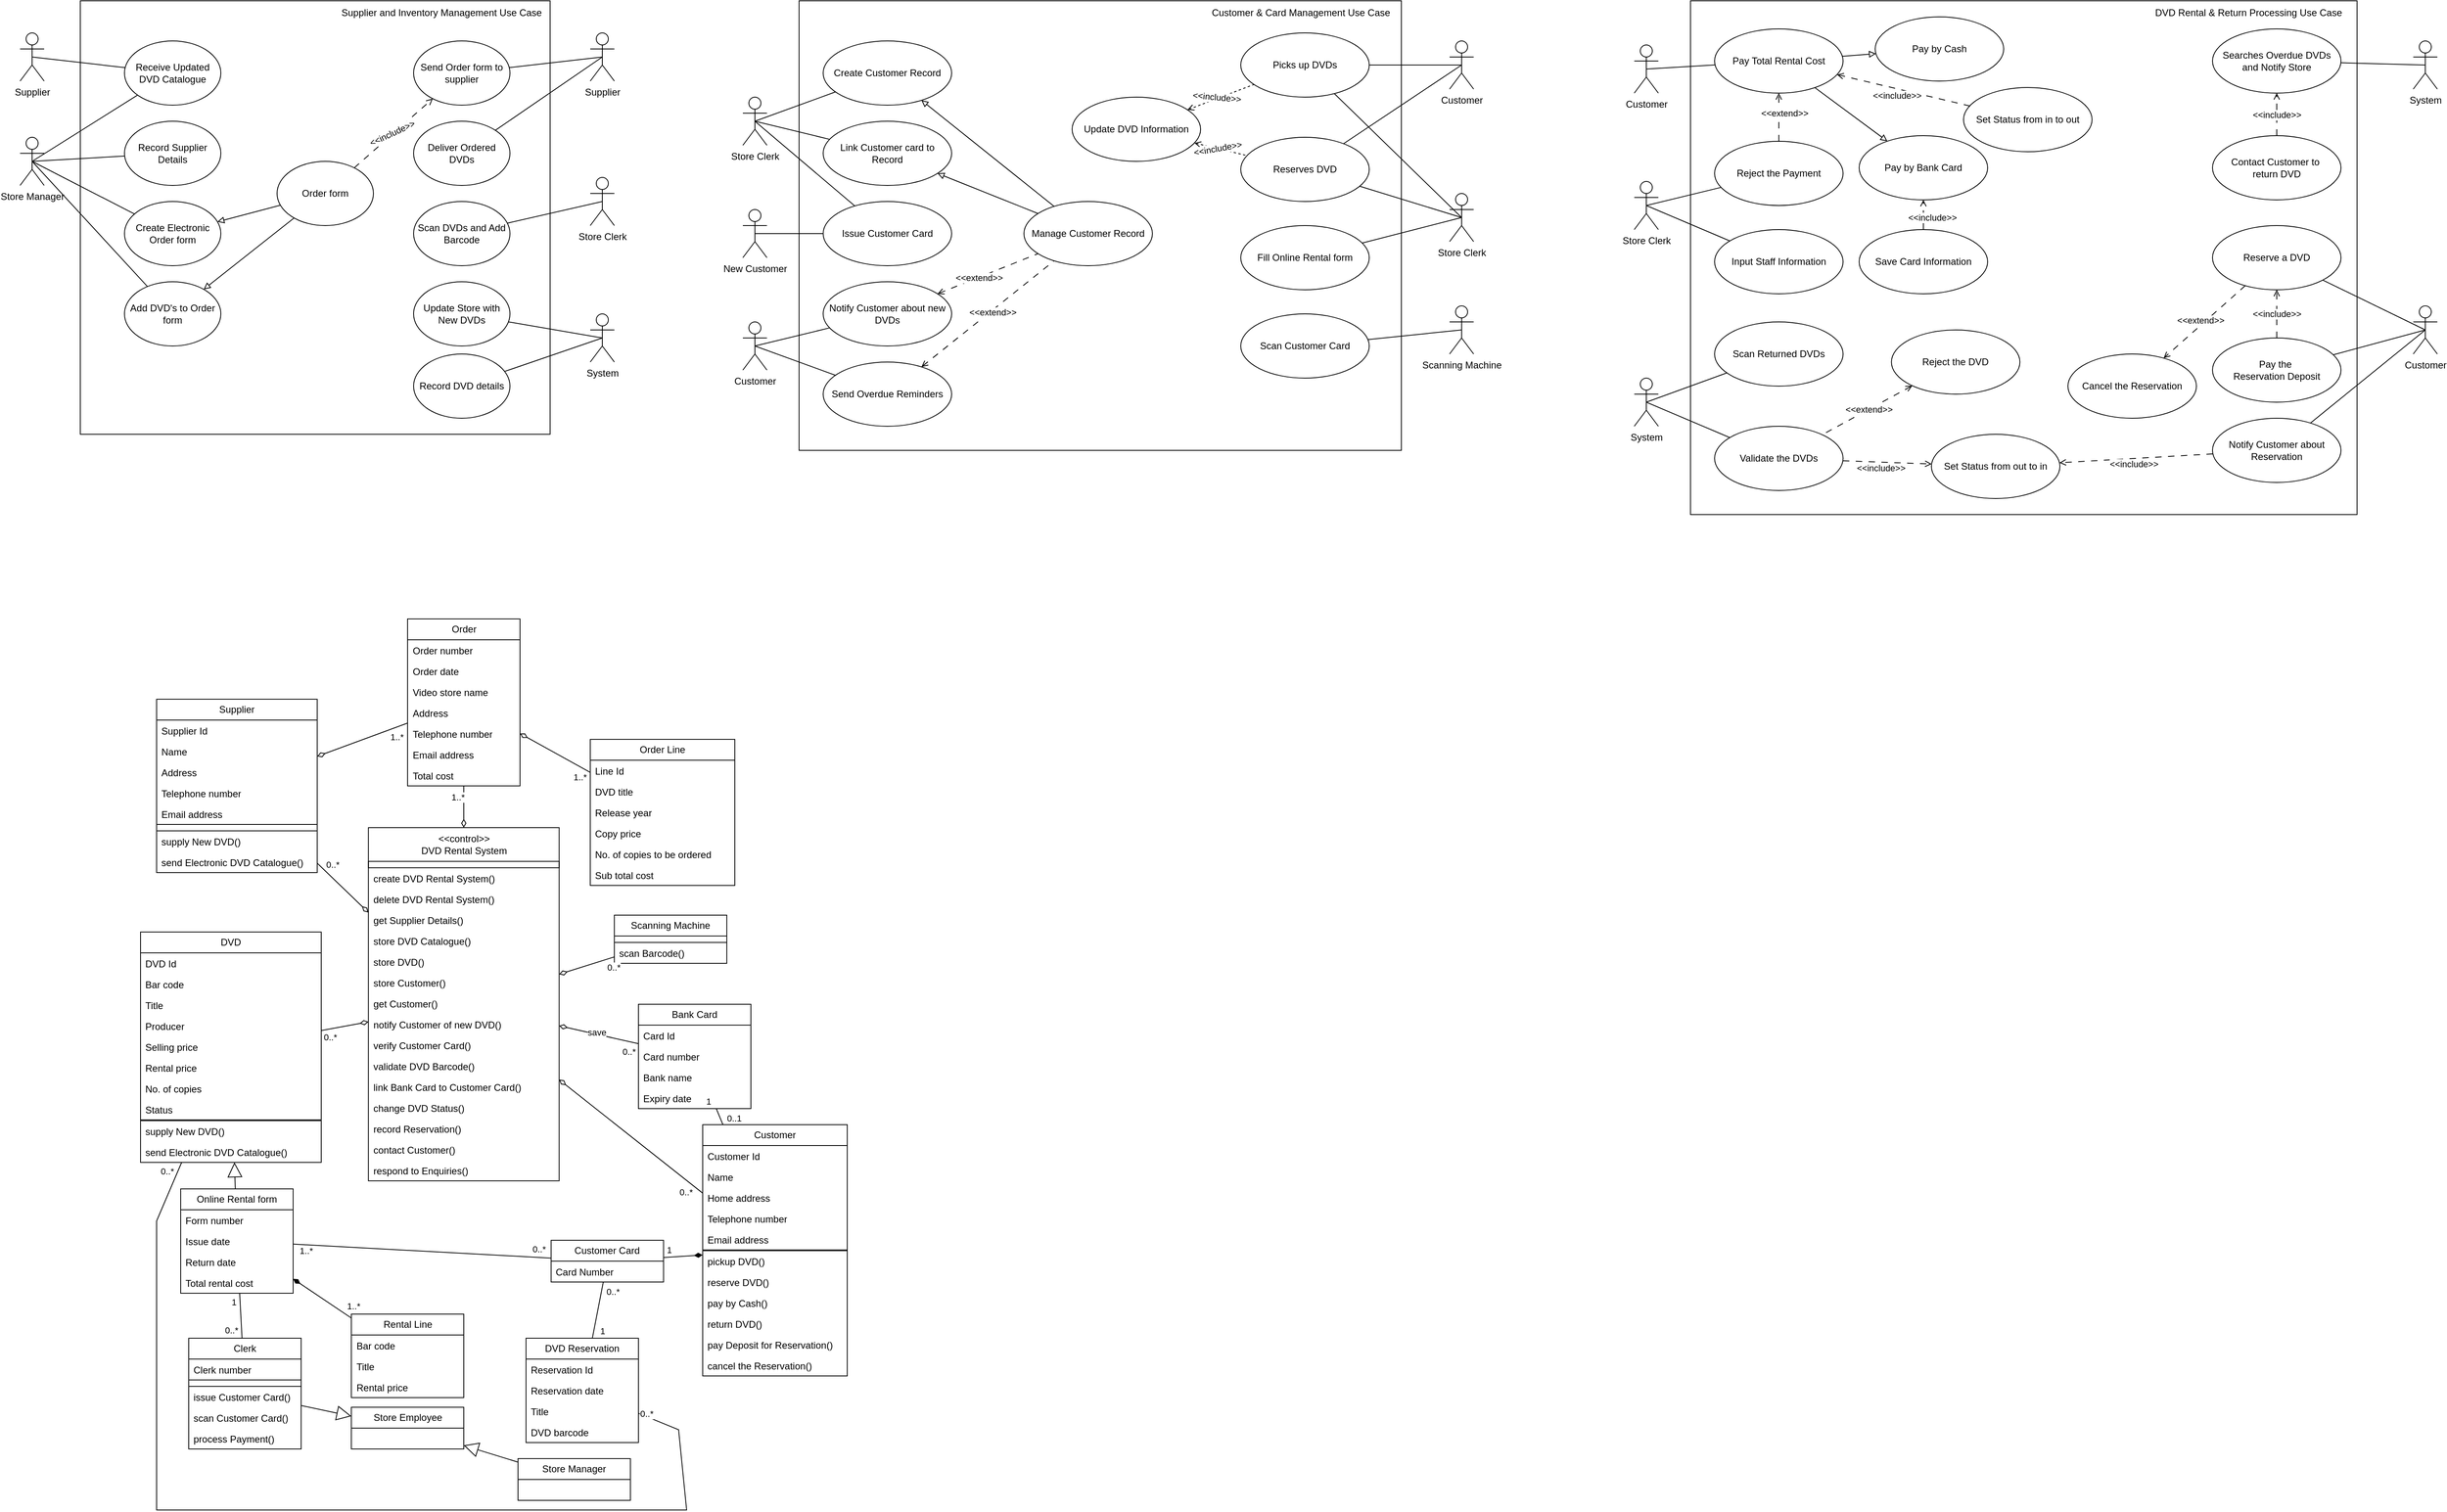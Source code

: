 <mxfile version="25.0.1">
  <diagram name="Page-1" id="XQsmePTDNXDBbqG5IMZo">
    <mxGraphModel dx="1720" dy="721" grid="1" gridSize="10" guides="1" tooltips="1" connect="1" arrows="1" fold="1" page="1" pageScale="1" pageWidth="850" pageHeight="1100" math="0" shadow="0">
      <root>
        <mxCell id="0" />
        <mxCell id="1" parent="0" />
        <mxCell id="57C1oMlFW1mBFjw35J5s-103" value="" style="rounded=0;whiteSpace=wrap;html=1;" parent="1" vertex="1">
          <mxGeometry x="2150" y="40" width="830" height="640" as="geometry" />
        </mxCell>
        <mxCell id="57C1oMlFW1mBFjw35J5s-3" value="" style="rounded=0;whiteSpace=wrap;html=1;" parent="1" vertex="1">
          <mxGeometry x="145" y="40" width="585" height="540" as="geometry" />
        </mxCell>
        <mxCell id="57C1oMlFW1mBFjw35J5s-4" value="&lt;span data-lucid-content=&quot;{&amp;quot;t&amp;quot;:&amp;quot;Receive Updated DVD Catalogue&amp;quot;,&amp;quot;m&amp;quot;:[]}&quot; data-lucid-type=&quot;application/vnd.lucid.text&quot;&gt;Receive Updated DVD Catalogue&lt;/span&gt;" style="ellipse;whiteSpace=wrap;html=1;" parent="1" vertex="1">
          <mxGeometry x="200" y="90" width="120" height="80" as="geometry" />
        </mxCell>
        <mxCell id="57C1oMlFW1mBFjw35J5s-7" style="rounded=0;orthogonalLoop=1;jettySize=auto;html=1;exitX=0.5;exitY=0.5;exitDx=0;exitDy=0;exitPerimeter=0;strokeColor=default;endArrow=none;endFill=0;" parent="1" source="57C1oMlFW1mBFjw35J5s-5" target="57C1oMlFW1mBFjw35J5s-4" edge="1">
          <mxGeometry relative="1" as="geometry" />
        </mxCell>
        <mxCell id="57C1oMlFW1mBFjw35J5s-5" value="Supplier" style="shape=umlActor;verticalLabelPosition=bottom;verticalAlign=top;html=1;outlineConnect=0;" parent="1" vertex="1">
          <mxGeometry x="70" y="80" width="30" height="60" as="geometry" />
        </mxCell>
        <UserObject label="&lt;span data-lucid-content=&quot;{&amp;quot;t&amp;quot;:&amp;quot;Record Supplier Details&amp;quot;,&amp;quot;m&amp;quot;:[]}&quot; data-lucid-type=&quot;application/vnd.lucid.text&quot;&gt;&lt;span&gt;Record Supplier Details&lt;/span&gt;&lt;/span&gt;" id="57C1oMlFW1mBFjw35J5s-9">
          <mxCell style="ellipse;whiteSpace=wrap;html=1;" parent="1" vertex="1">
            <mxGeometry x="200" y="190" width="120" height="80" as="geometry" />
          </mxCell>
        </UserObject>
        <UserObject label="&lt;span data-lucid-content=&quot;{&amp;quot;t&amp;quot;:&amp;quot;Create Electronic Order form&amp;quot;,&amp;quot;m&amp;quot;:[]}&quot; data-lucid-type=&quot;application/vnd.lucid.text&quot;&gt;Create Electronic Order form&lt;/span&gt;" id="57C1oMlFW1mBFjw35J5s-10">
          <mxCell style="ellipse;whiteSpace=wrap;html=1;" parent="1" vertex="1">
            <mxGeometry x="200" y="290" width="120" height="80" as="geometry" />
          </mxCell>
        </UserObject>
        <UserObject label="&lt;span data-lucid-content=&quot;{&amp;quot;t&amp;quot;:&amp;quot;Add DVD&#39;s to Order form&amp;quot;,&amp;quot;m&amp;quot;:[]}&quot; data-lucid-type=&quot;application/vnd.lucid.text&quot;&gt;Add DVD&#39;s to Order form&lt;/span&gt;" id="57C1oMlFW1mBFjw35J5s-11">
          <mxCell style="ellipse;whiteSpace=wrap;html=1;" parent="1" vertex="1">
            <mxGeometry x="200" y="390" width="120" height="80" as="geometry" />
          </mxCell>
        </UserObject>
        <mxCell id="57C1oMlFW1mBFjw35J5s-18" style="rounded=0;orthogonalLoop=1;jettySize=auto;html=1;endArrow=block;endFill=0;" parent="1" source="57C1oMlFW1mBFjw35J5s-12" target="57C1oMlFW1mBFjw35J5s-10" edge="1">
          <mxGeometry relative="1" as="geometry" />
        </mxCell>
        <UserObject label="&lt;span data-lucid-content=&quot;{&amp;quot;t&amp;quot;:&amp;quot;Order form&amp;quot;,&amp;quot;m&amp;quot;:[]}&quot; data-lucid-type=&quot;application/vnd.lucid.text&quot;&gt;Order form&lt;/span&gt;" id="57C1oMlFW1mBFjw35J5s-12">
          <mxCell style="ellipse;whiteSpace=wrap;html=1;" parent="1" vertex="1">
            <mxGeometry x="390" y="240" width="120" height="80" as="geometry" />
          </mxCell>
        </UserObject>
        <UserObject label="&lt;span data-lucid-content=&quot;{&amp;quot;t&amp;quot;:&amp;quot;Send Order form to supplier&amp;quot;,&amp;quot;m&amp;quot;:[]}&quot; data-lucid-type=&quot;application/vnd.lucid.text&quot;&gt;Send Order form to supplier&lt;/span&gt;" id="57C1oMlFW1mBFjw35J5s-13">
          <mxCell style="ellipse;whiteSpace=wrap;html=1;" parent="1" vertex="1">
            <mxGeometry x="560" y="90" width="120" height="80" as="geometry" />
          </mxCell>
        </UserObject>
        <UserObject label="&lt;span data-lucid-content=&quot;{&amp;quot;t&amp;quot;:&amp;quot;Deliver Ordered DVDs&amp;quot;,&amp;quot;m&amp;quot;:[]}&quot; data-lucid-type=&quot;application/vnd.lucid.text&quot;&gt;Deliver Ordered DVDs&lt;/span&gt;" id="57C1oMlFW1mBFjw35J5s-14">
          <mxCell style="ellipse;whiteSpace=wrap;html=1;" parent="1" vertex="1">
            <mxGeometry x="560" y="190" width="120" height="80" as="geometry" />
          </mxCell>
        </UserObject>
        <UserObject label="&lt;span data-lucid-content=&quot;{&amp;quot;t&amp;quot;:&amp;quot;Scan DVDs and Add Barcode&amp;quot;,&amp;quot;m&amp;quot;:[]}&quot; data-lucid-type=&quot;application/vnd.lucid.text&quot;&gt;Scan DVDs and Add Barcode&lt;/span&gt;" id="57C1oMlFW1mBFjw35J5s-15">
          <mxCell style="ellipse;whiteSpace=wrap;html=1;" parent="1" vertex="1">
            <mxGeometry x="560" y="290" width="120" height="80" as="geometry" />
          </mxCell>
        </UserObject>
        <UserObject label="&lt;span data-lucid-content=&quot;{&amp;quot;t&amp;quot;:&amp;quot;Update Store with New DVDs&amp;quot;,&amp;quot;m&amp;quot;:[]}&quot; data-lucid-type=&quot;application/vnd.lucid.text&quot;&gt;Update Store with New DVDs&lt;/span&gt;" id="57C1oMlFW1mBFjw35J5s-16">
          <mxCell style="ellipse;whiteSpace=wrap;html=1;" parent="1" vertex="1">
            <mxGeometry x="560" y="390" width="120" height="80" as="geometry" />
          </mxCell>
        </UserObject>
        <UserObject label="&lt;span data-lucid-content=&quot;{&amp;quot;t&amp;quot;:&amp;quot;Record DVD details&amp;quot;,&amp;quot;m&amp;quot;:[]}&quot; data-lucid-type=&quot;application/vnd.lucid.text&quot;&gt;Record DVD details&lt;/span&gt;" id="57C1oMlFW1mBFjw35J5s-17">
          <mxCell style="ellipse;whiteSpace=wrap;html=1;" parent="1" vertex="1">
            <mxGeometry x="560" y="480" width="120" height="80" as="geometry" />
          </mxCell>
        </UserObject>
        <mxCell id="57C1oMlFW1mBFjw35J5s-19" style="rounded=0;orthogonalLoop=1;jettySize=auto;html=1;endArrow=block;endFill=0;" parent="1" source="57C1oMlFW1mBFjw35J5s-12" target="57C1oMlFW1mBFjw35J5s-11" edge="1">
          <mxGeometry relative="1" as="geometry">
            <mxPoint x="404" y="305" as="sourcePoint" />
            <mxPoint x="326" y="325" as="targetPoint" />
          </mxGeometry>
        </mxCell>
        <mxCell id="57C1oMlFW1mBFjw35J5s-20" style="rounded=0;orthogonalLoop=1;jettySize=auto;html=1;endArrow=open;endFill=0;dashed=1;dashPattern=8 8;" parent="1" source="57C1oMlFW1mBFjw35J5s-12" target="57C1oMlFW1mBFjw35J5s-13" edge="1">
          <mxGeometry relative="1" as="geometry">
            <mxPoint x="404" y="305" as="sourcePoint" />
            <mxPoint x="326" y="325" as="targetPoint" />
          </mxGeometry>
        </mxCell>
        <mxCell id="57C1oMlFW1mBFjw35J5s-113" value="&amp;lt;&amp;lt;include&amp;gt;&amp;gt;" style="edgeLabel;html=1;align=center;verticalAlign=middle;resizable=0;points=[];rotation=-25;" parent="57C1oMlFW1mBFjw35J5s-20" vertex="1" connectable="0">
          <mxGeometry x="-0.052" y="1" relative="1" as="geometry">
            <mxPoint x="1" y="-2" as="offset" />
          </mxGeometry>
        </mxCell>
        <mxCell id="57C1oMlFW1mBFjw35J5s-21" value="Store Manager" style="shape=umlActor;verticalLabelPosition=bottom;verticalAlign=top;html=1;outlineConnect=0;" parent="1" vertex="1">
          <mxGeometry x="70" y="210" width="30" height="60" as="geometry" />
        </mxCell>
        <mxCell id="57C1oMlFW1mBFjw35J5s-22" style="rounded=0;orthogonalLoop=1;jettySize=auto;html=1;strokeColor=default;endArrow=none;endFill=0;exitX=0.5;exitY=0.5;exitDx=0;exitDy=0;exitPerimeter=0;" parent="1" source="57C1oMlFW1mBFjw35J5s-21" target="57C1oMlFW1mBFjw35J5s-4" edge="1">
          <mxGeometry relative="1" as="geometry">
            <mxPoint x="95" y="120" as="sourcePoint" />
            <mxPoint x="211" y="133" as="targetPoint" />
          </mxGeometry>
        </mxCell>
        <mxCell id="57C1oMlFW1mBFjw35J5s-23" style="rounded=0;orthogonalLoop=1;jettySize=auto;html=1;strokeColor=default;endArrow=none;endFill=0;exitX=0.5;exitY=0.5;exitDx=0;exitDy=0;exitPerimeter=0;" parent="1" source="57C1oMlFW1mBFjw35J5s-21" target="57C1oMlFW1mBFjw35J5s-9" edge="1">
          <mxGeometry relative="1" as="geometry">
            <mxPoint x="110" y="241" as="sourcePoint" />
            <mxPoint x="226" y="167" as="targetPoint" />
          </mxGeometry>
        </mxCell>
        <mxCell id="57C1oMlFW1mBFjw35J5s-24" style="rounded=0;orthogonalLoop=1;jettySize=auto;html=1;strokeColor=default;endArrow=none;endFill=0;exitX=0.5;exitY=0.5;exitDx=0;exitDy=0;exitPerimeter=0;" parent="1" source="57C1oMlFW1mBFjw35J5s-21" target="57C1oMlFW1mBFjw35J5s-10" edge="1">
          <mxGeometry relative="1" as="geometry">
            <mxPoint x="95" y="250" as="sourcePoint" />
            <mxPoint x="210" y="243" as="targetPoint" />
          </mxGeometry>
        </mxCell>
        <mxCell id="57C1oMlFW1mBFjw35J5s-25" style="rounded=0;orthogonalLoop=1;jettySize=auto;html=1;strokeColor=default;endArrow=none;endFill=0;exitX=0.5;exitY=0.5;exitDx=0;exitDy=0;exitPerimeter=0;" parent="1" source="57C1oMlFW1mBFjw35J5s-21" target="57C1oMlFW1mBFjw35J5s-11" edge="1">
          <mxGeometry relative="1" as="geometry">
            <mxPoint x="105" y="260" as="sourcePoint" />
            <mxPoint x="221" y="316" as="targetPoint" />
          </mxGeometry>
        </mxCell>
        <mxCell id="57C1oMlFW1mBFjw35J5s-26" value="Supplier" style="shape=umlActor;verticalLabelPosition=bottom;verticalAlign=top;html=1;outlineConnect=0;" parent="1" vertex="1">
          <mxGeometry x="780" y="80" width="30" height="60" as="geometry" />
        </mxCell>
        <mxCell id="57C1oMlFW1mBFjw35J5s-27" style="rounded=0;orthogonalLoop=1;jettySize=auto;html=1;strokeColor=default;endArrow=none;endFill=0;entryX=0.5;entryY=0.5;entryDx=0;entryDy=0;entryPerimeter=0;" parent="1" source="57C1oMlFW1mBFjw35J5s-13" target="57C1oMlFW1mBFjw35J5s-26" edge="1">
          <mxGeometry relative="1" as="geometry">
            <mxPoint x="95" y="120" as="sourcePoint" />
            <mxPoint x="211" y="133" as="targetPoint" />
          </mxGeometry>
        </mxCell>
        <mxCell id="57C1oMlFW1mBFjw35J5s-28" style="rounded=0;orthogonalLoop=1;jettySize=auto;html=1;strokeColor=default;endArrow=none;endFill=0;entryX=0.5;entryY=0.5;entryDx=0;entryDy=0;entryPerimeter=0;" parent="1" source="57C1oMlFW1mBFjw35J5s-14" target="57C1oMlFW1mBFjw35J5s-26" edge="1">
          <mxGeometry relative="1" as="geometry">
            <mxPoint x="689" y="132" as="sourcePoint" />
            <mxPoint x="775" y="120" as="targetPoint" />
          </mxGeometry>
        </mxCell>
        <mxCell id="57C1oMlFW1mBFjw35J5s-29" value="Store Clerk" style="shape=umlActor;verticalLabelPosition=bottom;verticalAlign=top;html=1;outlineConnect=0;" parent="1" vertex="1">
          <mxGeometry x="780" y="260" width="30" height="60" as="geometry" />
        </mxCell>
        <mxCell id="57C1oMlFW1mBFjw35J5s-30" style="rounded=0;orthogonalLoop=1;jettySize=auto;html=1;strokeColor=default;endArrow=none;endFill=0;entryX=0.5;entryY=0.5;entryDx=0;entryDy=0;entryPerimeter=0;" parent="1" source="57C1oMlFW1mBFjw35J5s-15" target="57C1oMlFW1mBFjw35J5s-29" edge="1">
          <mxGeometry relative="1" as="geometry">
            <mxPoint x="673" y="212" as="sourcePoint" />
            <mxPoint x="815" y="120" as="targetPoint" />
          </mxGeometry>
        </mxCell>
        <mxCell id="57C1oMlFW1mBFjw35J5s-31" value="System" style="shape=umlActor;verticalLabelPosition=bottom;verticalAlign=top;html=1;outlineConnect=0;" parent="1" vertex="1">
          <mxGeometry x="780" y="430" width="30" height="60" as="geometry" />
        </mxCell>
        <mxCell id="57C1oMlFW1mBFjw35J5s-32" style="rounded=0;orthogonalLoop=1;jettySize=auto;html=1;strokeColor=default;endArrow=none;endFill=0;entryX=0.5;entryY=0.5;entryDx=0;entryDy=0;entryPerimeter=0;" parent="1" source="57C1oMlFW1mBFjw35J5s-16" target="57C1oMlFW1mBFjw35J5s-31" edge="1">
          <mxGeometry relative="1" as="geometry">
            <mxPoint x="687" y="327" as="sourcePoint" />
            <mxPoint x="805" y="300" as="targetPoint" />
          </mxGeometry>
        </mxCell>
        <mxCell id="57C1oMlFW1mBFjw35J5s-33" style="rounded=0;orthogonalLoop=1;jettySize=auto;html=1;strokeColor=default;endArrow=none;endFill=0;entryX=0.5;entryY=0.5;entryDx=0;entryDy=0;entryPerimeter=0;" parent="1" source="57C1oMlFW1mBFjw35J5s-17" target="57C1oMlFW1mBFjw35J5s-31" edge="1">
          <mxGeometry relative="1" as="geometry">
            <mxPoint x="688" y="450" as="sourcePoint" />
            <mxPoint x="805" y="470" as="targetPoint" />
          </mxGeometry>
        </mxCell>
        <mxCell id="57C1oMlFW1mBFjw35J5s-34" value="&lt;span data-lucid-content=&quot;{&amp;quot;t&amp;quot;:&amp;quot;Supplier and Inventory Management Use Case&amp;quot;,&amp;quot;m&amp;quot;:[{&amp;quot;s&amp;quot;:0,&amp;quot;n&amp;quot;:&amp;quot;a&amp;quot;,&amp;quot;v&amp;quot;:&amp;quot;right&amp;quot;},{&amp;quot;s&amp;quot;:0,&amp;quot;n&amp;quot;:&amp;quot;c&amp;quot;,&amp;quot;v&amp;quot;:&amp;quot;#000000&amp;quot;,&amp;quot;e&amp;quot;:42},{&amp;quot;s&amp;quot;:0,&amp;quot;n&amp;quot;:&amp;quot;fsp&amp;quot;,&amp;quot;v&amp;quot;:&amp;quot;ss_presetShapeStyle1_textStyle&amp;quot;,&amp;quot;e&amp;quot;:42},{&amp;quot;s&amp;quot;:0,&amp;quot;n&amp;quot;:&amp;quot;s&amp;quot;,&amp;quot;v&amp;quot;:22.444,&amp;quot;e&amp;quot;:42}]}&quot; data-lucid-type=&quot;application/vnd.lucid.text&quot;&gt;&lt;span&gt;Supplier and Inventory Management Use Case&lt;/span&gt;&lt;/span&gt;" style="text;html=1;align=center;verticalAlign=middle;whiteSpace=wrap;rounded=0;fontSize=12;" parent="1" vertex="1">
          <mxGeometry x="460" y="40" width="270" height="30" as="geometry" />
        </mxCell>
        <mxCell id="57C1oMlFW1mBFjw35J5s-35" value="" style="rounded=0;whiteSpace=wrap;html=1;" parent="1" vertex="1">
          <mxGeometry x="1040" y="40" width="750" height="560" as="geometry" />
        </mxCell>
        <mxCell id="57C1oMlFW1mBFjw35J5s-36" value="Customer &amp;amp; Card Management Use Case" style="text;html=1;align=center;verticalAlign=middle;whiteSpace=wrap;rounded=0;fontSize=12;" parent="1" vertex="1">
          <mxGeometry x="1530" y="40" width="270" height="30" as="geometry" />
        </mxCell>
        <mxCell id="57C1oMlFW1mBFjw35J5s-37" value="Store Clerk" style="shape=umlActor;verticalLabelPosition=bottom;verticalAlign=top;html=1;outlineConnect=0;" parent="1" vertex="1">
          <mxGeometry x="970" y="160" width="30" height="60" as="geometry" />
        </mxCell>
        <mxCell id="57C1oMlFW1mBFjw35J5s-38" style="rounded=0;orthogonalLoop=1;jettySize=auto;html=1;strokeColor=default;endArrow=none;endFill=0;entryX=0.5;entryY=0.5;entryDx=0;entryDy=0;entryPerimeter=0;" parent="1" source="57C1oMlFW1mBFjw35J5s-39" target="57C1oMlFW1mBFjw35J5s-37" edge="1">
          <mxGeometry relative="1" as="geometry">
            <mxPoint x="970" y="210" as="sourcePoint" />
            <mxPoint x="805" y="120" as="targetPoint" />
          </mxGeometry>
        </mxCell>
        <UserObject label="&lt;span data-lucid-content=&quot;{&amp;quot;t&amp;quot;:&amp;quot;Create Customer Record&amp;quot;,&amp;quot;m&amp;quot;:[]}&quot; data-lucid-type=&quot;application/vnd.lucid.text&quot;&gt;Create Customer Record&lt;/span&gt;" id="57C1oMlFW1mBFjw35J5s-39">
          <mxCell style="ellipse;whiteSpace=wrap;html=1;" parent="1" vertex="1">
            <mxGeometry x="1070" y="90" width="160" height="80" as="geometry" />
          </mxCell>
        </UserObject>
        <UserObject label="&lt;span data-lucid-content=&quot;{&amp;quot;t&amp;quot;:&amp;quot;Link Customer card to Record&amp;quot;,&amp;quot;m&amp;quot;:[]}&quot; data-lucid-type=&quot;application/vnd.lucid.text&quot;&gt;Link Customer card to Record&lt;/span&gt;" id="57C1oMlFW1mBFjw35J5s-40">
          <mxCell style="ellipse;whiteSpace=wrap;html=1;" parent="1" vertex="1">
            <mxGeometry x="1070" y="190" width="160" height="80" as="geometry" />
          </mxCell>
        </UserObject>
        <UserObject label="&lt;span data-lucid-content=&quot;{&amp;quot;t&amp;quot;:&amp;quot;Issue Customer Card&amp;quot;,&amp;quot;m&amp;quot;:[]}&quot; data-lucid-type=&quot;application/vnd.lucid.text&quot;&gt;Issue Customer Card&lt;/span&gt;" id="57C1oMlFW1mBFjw35J5s-41">
          <mxCell style="ellipse;whiteSpace=wrap;html=1;" parent="1" vertex="1">
            <mxGeometry x="1070" y="290" width="160" height="80" as="geometry" />
          </mxCell>
        </UserObject>
        <UserObject label="&lt;span data-lucid-content=&quot;{&amp;quot;t&amp;quot;:&amp;quot;Notify Customer about new DVDs&amp;quot;,&amp;quot;m&amp;quot;:[]}&quot; data-lucid-type=&quot;application/vnd.lucid.text&quot;&gt;Notify Customer about new DVDs&lt;/span&gt;" id="57C1oMlFW1mBFjw35J5s-42">
          <mxCell style="ellipse;whiteSpace=wrap;html=1;" parent="1" vertex="1">
            <mxGeometry x="1070" y="390" width="160" height="80" as="geometry" />
          </mxCell>
        </UserObject>
        <UserObject label="&lt;span data-lucid-content=&quot;{&amp;quot;t&amp;quot;:&amp;quot;Send Overdue Reminders&amp;quot;,&amp;quot;m&amp;quot;:[]}&quot; data-lucid-type=&quot;application/vnd.lucid.text&quot;&gt;Send Overdue Reminders&lt;/span&gt;" id="57C1oMlFW1mBFjw35J5s-43">
          <mxCell style="ellipse;whiteSpace=wrap;html=1;" parent="1" vertex="1">
            <mxGeometry x="1070" y="490" width="160" height="80" as="geometry" />
          </mxCell>
        </UserObject>
        <UserObject label="&lt;span data-lucid-content=&quot;{&amp;quot;t&amp;quot;:&amp;quot;Manage Customer Record&amp;quot;,&amp;quot;m&amp;quot;:[]}&quot; data-lucid-type=&quot;application/vnd.lucid.text&quot;&gt;Manage Customer Record&lt;/span&gt;" id="57C1oMlFW1mBFjw35J5s-44">
          <mxCell style="ellipse;whiteSpace=wrap;html=1;" parent="1" vertex="1">
            <mxGeometry x="1320" y="290" width="160" height="80" as="geometry" />
          </mxCell>
        </UserObject>
        <UserObject label="&lt;span data-lucid-content=&quot;{&amp;quot;t&amp;quot;:&amp;quot;DVD Information&amp;quot;,&amp;quot;m&amp;quot;:[]}&quot; data-lucid-type=&quot;application/vnd.lucid.text&quot;&gt;Update DVD Information&lt;/span&gt;" id="57C1oMlFW1mBFjw35J5s-45">
          <mxCell style="ellipse;whiteSpace=wrap;html=1;" parent="1" vertex="1">
            <mxGeometry x="1380" y="160" width="160" height="80" as="geometry" />
          </mxCell>
        </UserObject>
        <UserObject label="&lt;span data-lucid-content=&quot;{&amp;quot;t&amp;quot;:&amp;quot;Picks up DVDs&amp;quot;,&amp;quot;m&amp;quot;:[]}&quot; data-lucid-type=&quot;application/vnd.lucid.text&quot;&gt;Picks up DVDs&lt;/span&gt;" id="57C1oMlFW1mBFjw35J5s-46">
          <mxCell style="ellipse;whiteSpace=wrap;html=1;" parent="1" vertex="1">
            <mxGeometry x="1590" y="80" width="160" height="80" as="geometry" />
          </mxCell>
        </UserObject>
        <UserObject label="&lt;span data-lucid-content=&quot;{&amp;quot;t&amp;quot;:&amp;quot;Picks up DVDs&amp;quot;,&amp;quot;m&amp;quot;:[]}&quot; data-lucid-type=&quot;application/vnd.lucid.text&quot;&gt;Reserves DVD&lt;/span&gt;" id="57C1oMlFW1mBFjw35J5s-47">
          <mxCell style="ellipse;whiteSpace=wrap;html=1;" parent="1" vertex="1">
            <mxGeometry x="1590" y="210" width="160" height="80" as="geometry" />
          </mxCell>
        </UserObject>
        <mxCell id="57C1oMlFW1mBFjw35J5s-48" style="rounded=0;orthogonalLoop=1;jettySize=auto;html=1;strokeColor=default;endArrow=none;endFill=0;dashed=1;startArrow=open;startFill=0;" parent="1" source="57C1oMlFW1mBFjw35J5s-45" target="57C1oMlFW1mBFjw35J5s-46" edge="1">
          <mxGeometry relative="1" as="geometry">
            <mxPoint x="1082" y="131" as="sourcePoint" />
            <mxPoint x="995" y="120" as="targetPoint" />
          </mxGeometry>
        </mxCell>
        <mxCell id="57C1oMlFW1mBFjw35J5s-49" value="&amp;lt;&amp;lt;include&amp;gt;&amp;gt;" style="edgeLabel;html=1;align=center;verticalAlign=middle;resizable=0;points=[];rotation=5;" parent="57C1oMlFW1mBFjw35J5s-48" vertex="1" connectable="0">
          <mxGeometry x="0.475" y="-1" relative="1" as="geometry">
            <mxPoint x="-25" y="6" as="offset" />
          </mxGeometry>
        </mxCell>
        <mxCell id="57C1oMlFW1mBFjw35J5s-51" style="rounded=0;orthogonalLoop=1;jettySize=auto;html=1;strokeColor=default;endArrow=none;endFill=0;dashed=1;startArrow=open;startFill=0;" parent="1" source="57C1oMlFW1mBFjw35J5s-45" target="57C1oMlFW1mBFjw35J5s-47" edge="1">
          <mxGeometry relative="1" as="geometry">
            <mxPoint x="1534" y="186" as="sourcePoint" />
            <mxPoint x="1616" y="154" as="targetPoint" />
          </mxGeometry>
        </mxCell>
        <mxCell id="57C1oMlFW1mBFjw35J5s-52" value="&amp;lt;&amp;lt;include&amp;gt;&amp;gt;" style="edgeLabel;html=1;align=center;verticalAlign=middle;resizable=0;points=[];rotation=-10;" parent="57C1oMlFW1mBFjw35J5s-51" vertex="1" connectable="0">
          <mxGeometry x="0.475" y="-1" relative="1" as="geometry">
            <mxPoint x="-20" y="-6" as="offset" />
          </mxGeometry>
        </mxCell>
        <mxCell id="57C1oMlFW1mBFjw35J5s-53" style="rounded=0;orthogonalLoop=1;jettySize=auto;html=1;strokeColor=default;endArrow=block;endFill=0;strokeWidth=1;" parent="1" source="57C1oMlFW1mBFjw35J5s-44" target="57C1oMlFW1mBFjw35J5s-39" edge="1">
          <mxGeometry relative="1" as="geometry">
            <mxPoint x="1082" y="131" as="sourcePoint" />
            <mxPoint x="995" y="120" as="targetPoint" />
          </mxGeometry>
        </mxCell>
        <mxCell id="57C1oMlFW1mBFjw35J5s-54" style="rounded=0;orthogonalLoop=1;jettySize=auto;html=1;strokeColor=default;endArrow=block;endFill=0;" parent="1" source="57C1oMlFW1mBFjw35J5s-44" target="57C1oMlFW1mBFjw35J5s-40" edge="1">
          <mxGeometry relative="1" as="geometry">
            <mxPoint x="1368" y="306" as="sourcePoint" />
            <mxPoint x="1202" y="174" as="targetPoint" />
          </mxGeometry>
        </mxCell>
        <mxCell id="57C1oMlFW1mBFjw35J5s-55" style="rounded=0;orthogonalLoop=1;jettySize=auto;html=1;strokeColor=default;endArrow=none;endFill=0;dashed=1;dashPattern=8 8;startArrow=open;startFill=0;" parent="1" source="57C1oMlFW1mBFjw35J5s-42" target="57C1oMlFW1mBFjw35J5s-44" edge="1">
          <mxGeometry relative="1" as="geometry">
            <mxPoint x="1348" y="315" as="sourcePoint" />
            <mxPoint x="1222" y="265" as="targetPoint" />
          </mxGeometry>
        </mxCell>
        <mxCell id="57C1oMlFW1mBFjw35J5s-57" value="&amp;lt;&amp;lt;extend&amp;gt;&amp;gt;" style="edgeLabel;html=1;align=center;verticalAlign=middle;resizable=0;points=[];" parent="57C1oMlFW1mBFjw35J5s-55" vertex="1" connectable="0">
          <mxGeometry x="-0.144" y="-3" relative="1" as="geometry">
            <mxPoint x="-3" y="-2" as="offset" />
          </mxGeometry>
        </mxCell>
        <mxCell id="57C1oMlFW1mBFjw35J5s-56" style="rounded=0;orthogonalLoop=1;jettySize=auto;html=1;strokeColor=default;endArrow=none;endFill=0;dashed=1;dashPattern=8 8;startArrow=open;startFill=0;" parent="1" source="57C1oMlFW1mBFjw35J5s-43" target="57C1oMlFW1mBFjw35J5s-44" edge="1">
          <mxGeometry relative="1" as="geometry">
            <mxPoint x="1222" y="415" as="sourcePoint" />
            <mxPoint x="1347" y="365" as="targetPoint" />
          </mxGeometry>
        </mxCell>
        <mxCell id="57C1oMlFW1mBFjw35J5s-58" value="&amp;lt;&amp;lt;extend&amp;gt;&amp;gt;" style="edgeLabel;html=1;align=center;verticalAlign=middle;resizable=0;points=[];" parent="57C1oMlFW1mBFjw35J5s-56" vertex="1" connectable="0">
          <mxGeometry x="-0.001" y="-3" relative="1" as="geometry">
            <mxPoint x="4" y="-5" as="offset" />
          </mxGeometry>
        </mxCell>
        <mxCell id="57C1oMlFW1mBFjw35J5s-59" value="New Customer" style="shape=umlActor;verticalLabelPosition=bottom;verticalAlign=top;html=1;outlineConnect=0;" parent="1" vertex="1">
          <mxGeometry x="970" y="300" width="30" height="60" as="geometry" />
        </mxCell>
        <mxCell id="57C1oMlFW1mBFjw35J5s-60" style="rounded=0;orthogonalLoop=1;jettySize=auto;html=1;strokeColor=default;endArrow=none;endFill=0;entryX=0.5;entryY=0.5;entryDx=0;entryDy=0;entryPerimeter=0;" parent="1" source="57C1oMlFW1mBFjw35J5s-40" target="57C1oMlFW1mBFjw35J5s-37" edge="1">
          <mxGeometry relative="1" as="geometry">
            <mxPoint x="1082" y="131" as="sourcePoint" />
            <mxPoint x="995" y="120" as="targetPoint" />
          </mxGeometry>
        </mxCell>
        <mxCell id="57C1oMlFW1mBFjw35J5s-61" style="rounded=0;orthogonalLoop=1;jettySize=auto;html=1;strokeColor=default;endArrow=none;endFill=0;entryX=0.5;entryY=0.5;entryDx=0;entryDy=0;entryPerimeter=0;" parent="1" source="57C1oMlFW1mBFjw35J5s-41" target="57C1oMlFW1mBFjw35J5s-37" edge="1">
          <mxGeometry relative="1" as="geometry">
            <mxPoint x="1114" y="207" as="sourcePoint" />
            <mxPoint x="1005" y="130" as="targetPoint" />
          </mxGeometry>
        </mxCell>
        <mxCell id="57C1oMlFW1mBFjw35J5s-62" style="rounded=0;orthogonalLoop=1;jettySize=auto;html=1;strokeColor=default;endArrow=none;endFill=0;entryX=0.5;entryY=0.5;entryDx=0;entryDy=0;entryPerimeter=0;" parent="1" source="57C1oMlFW1mBFjw35J5s-41" target="57C1oMlFW1mBFjw35J5s-59" edge="1">
          <mxGeometry relative="1" as="geometry">
            <mxPoint x="1132" y="303" as="sourcePoint" />
            <mxPoint x="995" y="120" as="targetPoint" />
          </mxGeometry>
        </mxCell>
        <mxCell id="57C1oMlFW1mBFjw35J5s-63" value="Customer" style="shape=umlActor;verticalLabelPosition=bottom;verticalAlign=top;html=1;outlineConnect=0;" parent="1" vertex="1">
          <mxGeometry x="970" y="440" width="30" height="60" as="geometry" />
        </mxCell>
        <mxCell id="57C1oMlFW1mBFjw35J5s-65" style="rounded=0;orthogonalLoop=1;jettySize=auto;html=1;strokeColor=default;endArrow=none;endFill=0;entryX=0.5;entryY=0.5;entryDx=0;entryDy=0;entryPerimeter=0;" parent="1" source="57C1oMlFW1mBFjw35J5s-42" target="57C1oMlFW1mBFjw35J5s-63" edge="1">
          <mxGeometry relative="1" as="geometry">
            <mxPoint x="1080" y="340" as="sourcePoint" />
            <mxPoint x="995" y="340" as="targetPoint" />
          </mxGeometry>
        </mxCell>
        <mxCell id="57C1oMlFW1mBFjw35J5s-66" style="rounded=0;orthogonalLoop=1;jettySize=auto;html=1;strokeColor=default;endArrow=none;endFill=0;entryX=0.5;entryY=0.5;entryDx=0;entryDy=0;entryPerimeter=0;" parent="1" source="57C1oMlFW1mBFjw35J5s-43" target="57C1oMlFW1mBFjw35J5s-63" edge="1">
          <mxGeometry relative="1" as="geometry">
            <mxPoint x="1085" y="454" as="sourcePoint" />
            <mxPoint x="995" y="470" as="targetPoint" />
          </mxGeometry>
        </mxCell>
        <mxCell id="57C1oMlFW1mBFjw35J5s-67" value="Customer" style="shape=umlActor;verticalLabelPosition=bottom;verticalAlign=top;html=1;outlineConnect=0;" parent="1" vertex="1">
          <mxGeometry x="1850" y="90" width="30" height="60" as="geometry" />
        </mxCell>
        <mxCell id="57C1oMlFW1mBFjw35J5s-69" value="Store Clerk" style="shape=umlActor;verticalLabelPosition=bottom;verticalAlign=top;html=1;outlineConnect=0;" parent="1" vertex="1">
          <mxGeometry x="1850" y="280" width="30" height="60" as="geometry" />
        </mxCell>
        <mxCell id="57C1oMlFW1mBFjw35J5s-70" style="rounded=0;orthogonalLoop=1;jettySize=auto;html=1;strokeColor=default;endArrow=none;endFill=0;strokeWidth=1;entryX=0.5;entryY=0.5;entryDx=0;entryDy=0;entryPerimeter=0;" parent="1" source="57C1oMlFW1mBFjw35J5s-46" target="57C1oMlFW1mBFjw35J5s-69" edge="1">
          <mxGeometry relative="1" as="geometry">
            <mxPoint x="1368" y="306" as="sourcePoint" />
            <mxPoint x="1202" y="174" as="targetPoint" />
          </mxGeometry>
        </mxCell>
        <mxCell id="57C1oMlFW1mBFjw35J5s-71" style="rounded=0;orthogonalLoop=1;jettySize=auto;html=1;strokeColor=default;endArrow=none;endFill=0;strokeWidth=1;entryX=0.5;entryY=0.5;entryDx=0;entryDy=0;entryPerimeter=0;" parent="1" source="57C1oMlFW1mBFjw35J5s-47" target="57C1oMlFW1mBFjw35J5s-69" edge="1">
          <mxGeometry relative="1" as="geometry">
            <mxPoint x="1730" y="161" as="sourcePoint" />
            <mxPoint x="1875" y="250" as="targetPoint" />
          </mxGeometry>
        </mxCell>
        <mxCell id="57C1oMlFW1mBFjw35J5s-72" style="rounded=0;orthogonalLoop=1;jettySize=auto;html=1;strokeColor=default;endArrow=none;endFill=0;strokeWidth=1;entryX=0.5;entryY=0.5;entryDx=0;entryDy=0;entryPerimeter=0;" parent="1" source="57C1oMlFW1mBFjw35J5s-46" target="57C1oMlFW1mBFjw35J5s-67" edge="1">
          <mxGeometry relative="1" as="geometry">
            <mxPoint x="1760" y="256" as="sourcePoint" />
            <mxPoint x="1875" y="250" as="targetPoint" />
          </mxGeometry>
        </mxCell>
        <mxCell id="57C1oMlFW1mBFjw35J5s-73" style="rounded=0;orthogonalLoop=1;jettySize=auto;html=1;strokeColor=default;endArrow=none;endFill=0;strokeWidth=1;entryX=0.5;entryY=0.5;entryDx=0;entryDy=0;entryPerimeter=0;" parent="1" source="57C1oMlFW1mBFjw35J5s-47" target="57C1oMlFW1mBFjw35J5s-67" edge="1">
          <mxGeometry relative="1" as="geometry">
            <mxPoint x="1758" y="138" as="sourcePoint" />
            <mxPoint x="1875" y="150" as="targetPoint" />
          </mxGeometry>
        </mxCell>
        <UserObject label="&lt;span data-lucid-content=&quot;{&amp;quot;t&amp;quot;:&amp;quot;Picks up DVDs&amp;quot;,&amp;quot;m&amp;quot;:[]}&quot; data-lucid-type=&quot;application/vnd.lucid.text&quot;&gt;Fill Online Rental form&lt;/span&gt;" id="57C1oMlFW1mBFjw35J5s-75">
          <mxCell style="ellipse;whiteSpace=wrap;html=1;" parent="1" vertex="1">
            <mxGeometry x="1590" y="320" width="160" height="80" as="geometry" />
          </mxCell>
        </UserObject>
        <mxCell id="57C1oMlFW1mBFjw35J5s-76" style="rounded=0;orthogonalLoop=1;jettySize=auto;html=1;strokeColor=default;endArrow=none;endFill=0;strokeWidth=1;entryX=0.5;entryY=0.5;entryDx=0;entryDy=0;entryPerimeter=0;" parent="1" source="57C1oMlFW1mBFjw35J5s-75" target="57C1oMlFW1mBFjw35J5s-69" edge="1">
          <mxGeometry relative="1" as="geometry">
            <mxPoint x="1760" y="260" as="sourcePoint" />
            <mxPoint x="1875" y="260" as="targetPoint" />
          </mxGeometry>
        </mxCell>
        <UserObject label="&lt;span data-lucid-content=&quot;{&amp;quot;t&amp;quot;:&amp;quot;Picks up DVDs&amp;quot;,&amp;quot;m&amp;quot;:[]}&quot; data-lucid-type=&quot;application/vnd.lucid.text&quot;&gt;Scan Customer Card&lt;/span&gt;" id="57C1oMlFW1mBFjw35J5s-78">
          <mxCell style="ellipse;whiteSpace=wrap;html=1;" parent="1" vertex="1">
            <mxGeometry x="1590" y="430" width="160" height="80" as="geometry" />
          </mxCell>
        </UserObject>
        <mxCell id="57C1oMlFW1mBFjw35J5s-80" value="Scanning Machine" style="shape=umlActor;verticalLabelPosition=bottom;verticalAlign=top;html=1;outlineConnect=0;" parent="1" vertex="1">
          <mxGeometry x="1850" y="420" width="30" height="60" as="geometry" />
        </mxCell>
        <mxCell id="57C1oMlFW1mBFjw35J5s-81" style="rounded=0;orthogonalLoop=1;jettySize=auto;html=1;strokeColor=default;endArrow=none;endFill=0;strokeWidth=1;entryX=0.5;entryY=0.5;entryDx=0;entryDy=0;entryPerimeter=0;" parent="1" source="57C1oMlFW1mBFjw35J5s-78" target="57C1oMlFW1mBFjw35J5s-80" edge="1">
          <mxGeometry relative="1" as="geometry">
            <mxPoint x="1745" y="367" as="sourcePoint" />
            <mxPoint x="1875" y="320" as="targetPoint" />
          </mxGeometry>
        </mxCell>
        <UserObject label="&lt;span data-lucid-content=&quot;{&amp;quot;t&amp;quot;:&amp;quot;Picks up DVDs&amp;quot;,&amp;quot;m&amp;quot;:[]}&quot; data-lucid-type=&quot;application/vnd.lucid.text&quot;&gt;Pay Total Rental Cost&lt;/span&gt;" id="57C1oMlFW1mBFjw35J5s-83">
          <mxCell style="ellipse;whiteSpace=wrap;html=1;" parent="1" vertex="1">
            <mxGeometry x="2180" y="75" width="160" height="80" as="geometry" />
          </mxCell>
        </UserObject>
        <UserObject label="&lt;span data-lucid-content=&quot;{&amp;quot;t&amp;quot;:&amp;quot;Picks up DVDs&amp;quot;,&amp;quot;m&amp;quot;:[]}&quot; data-lucid-type=&quot;application/vnd.lucid.text&quot;&gt;Pay by Bank Card&lt;/span&gt;" id="57C1oMlFW1mBFjw35J5s-84">
          <mxCell style="ellipse;whiteSpace=wrap;html=1;" parent="1" vertex="1">
            <mxGeometry x="2360" y="208" width="160" height="80" as="geometry" />
          </mxCell>
        </UserObject>
        <UserObject label="Pay by Cash" id="57C1oMlFW1mBFjw35J5s-85">
          <mxCell style="ellipse;whiteSpace=wrap;html=1;" parent="1" vertex="1">
            <mxGeometry x="2380" y="60" width="160" height="80" as="geometry" />
          </mxCell>
        </UserObject>
        <mxCell id="57C1oMlFW1mBFjw35J5s-86" style="rounded=0;orthogonalLoop=1;jettySize=auto;html=1;strokeColor=default;endArrow=none;endFill=0;strokeWidth=1;startArrow=block;startFill=0;" parent="1" source="57C1oMlFW1mBFjw35J5s-84" target="57C1oMlFW1mBFjw35J5s-83" edge="1">
          <mxGeometry relative="1" as="geometry">
            <mxPoint x="2548.21" y="317" as="sourcePoint" />
            <mxPoint x="2360.003" y="191.575" as="targetPoint" />
          </mxGeometry>
        </mxCell>
        <mxCell id="57C1oMlFW1mBFjw35J5s-87" style="rounded=0;orthogonalLoop=1;jettySize=auto;html=1;strokeColor=default;endArrow=none;endFill=0;strokeWidth=1;startArrow=block;startFill=0;" parent="1" source="57C1oMlFW1mBFjw35J5s-85" target="57C1oMlFW1mBFjw35J5s-83" edge="1">
          <mxGeometry relative="1" as="geometry">
            <mxPoint x="2317" y="377" as="sourcePoint" />
            <mxPoint x="2363" y="393" as="targetPoint" />
          </mxGeometry>
        </mxCell>
        <mxCell id="57C1oMlFW1mBFjw35J5s-88" value="Customer" style="shape=umlActor;verticalLabelPosition=bottom;verticalAlign=top;html=1;outlineConnect=0;" parent="1" vertex="1">
          <mxGeometry x="2080" y="95" width="30" height="60" as="geometry" />
        </mxCell>
        <mxCell id="57C1oMlFW1mBFjw35J5s-89" style="rounded=0;orthogonalLoop=1;jettySize=auto;html=1;strokeColor=default;endArrow=none;endFill=0;strokeWidth=1;entryX=0.5;entryY=0.5;entryDx=0;entryDy=0;entryPerimeter=0;" parent="1" source="57C1oMlFW1mBFjw35J5s-83" target="57C1oMlFW1mBFjw35J5s-88" edge="1">
          <mxGeometry relative="1" as="geometry">
            <mxPoint x="2518" y="267" as="sourcePoint" />
            <mxPoint x="2635" y="255" as="targetPoint" />
          </mxGeometry>
        </mxCell>
        <UserObject label="&lt;span data-lucid-content=&quot;{&amp;quot;t&amp;quot;:&amp;quot;Picks up DVDs&amp;quot;,&amp;quot;m&amp;quot;:[]}&quot; data-lucid-type=&quot;application/vnd.lucid.text&quot;&gt;Save Card Information&lt;/span&gt;" id="57C1oMlFW1mBFjw35J5s-90">
          <mxCell style="ellipse;whiteSpace=wrap;html=1;" parent="1" vertex="1">
            <mxGeometry x="2360" y="325" width="160" height="80" as="geometry" />
          </mxCell>
        </UserObject>
        <UserObject label="&lt;span data-lucid-content=&quot;{&amp;quot;t&amp;quot;:&amp;quot;Picks up DVDs&amp;quot;,&amp;quot;m&amp;quot;:[]}&quot; data-lucid-type=&quot;application/vnd.lucid.text&quot;&gt;Reject the Payment&lt;/span&gt;" id="57C1oMlFW1mBFjw35J5s-92">
          <mxCell style="ellipse;whiteSpace=wrap;html=1;" parent="1" vertex="1">
            <mxGeometry x="2180" y="215" width="160" height="80" as="geometry" />
          </mxCell>
        </UserObject>
        <mxCell id="57C1oMlFW1mBFjw35J5s-93" style="rounded=0;orthogonalLoop=1;jettySize=auto;html=1;strokeColor=default;endArrow=open;endFill=0;dashed=1;dashPattern=8 8;" parent="1" source="57C1oMlFW1mBFjw35J5s-92" target="57C1oMlFW1mBFjw35J5s-83" edge="1">
          <mxGeometry relative="1" as="geometry">
            <mxPoint x="1792" y="11" as="sourcePoint" />
            <mxPoint x="1957" y="-121" as="targetPoint" />
          </mxGeometry>
        </mxCell>
        <mxCell id="57C1oMlFW1mBFjw35J5s-94" value="&amp;lt;&amp;lt;extend&amp;gt;&amp;gt;" style="edgeLabel;html=1;align=center;verticalAlign=middle;resizable=0;points=[];" parent="57C1oMlFW1mBFjw35J5s-93" vertex="1" connectable="0">
          <mxGeometry x="-0.001" y="-3" relative="1" as="geometry">
            <mxPoint x="4" y="-5" as="offset" />
          </mxGeometry>
        </mxCell>
        <mxCell id="57C1oMlFW1mBFjw35J5s-96" style="rounded=0;orthogonalLoop=1;jettySize=auto;html=1;strokeColor=default;endArrow=open;endFill=0;dashed=1;dashPattern=8 8;" parent="1" source="57C1oMlFW1mBFjw35J5s-90" target="57C1oMlFW1mBFjw35J5s-84" edge="1">
          <mxGeometry relative="1" as="geometry">
            <mxPoint x="2192.21" y="181" as="sourcePoint" />
            <mxPoint x="2358.21" y="49" as="targetPoint" />
          </mxGeometry>
        </mxCell>
        <mxCell id="57C1oMlFW1mBFjw35J5s-97" value="&amp;lt;&amp;lt;include&amp;gt;&amp;gt;" style="edgeLabel;html=1;align=center;verticalAlign=middle;resizable=0;points=[];" parent="57C1oMlFW1mBFjw35J5s-96" vertex="1" connectable="0">
          <mxGeometry x="-0.001" y="-3" relative="1" as="geometry">
            <mxPoint x="8" y="3" as="offset" />
          </mxGeometry>
        </mxCell>
        <mxCell id="57C1oMlFW1mBFjw35J5s-99" value="Store Clerk" style="shape=umlActor;verticalLabelPosition=bottom;verticalAlign=top;html=1;outlineConnect=0;" parent="1" vertex="1">
          <mxGeometry x="2080" y="265" width="30" height="60" as="geometry" />
        </mxCell>
        <mxCell id="57C1oMlFW1mBFjw35J5s-100" style="rounded=0;orthogonalLoop=1;jettySize=auto;html=1;strokeColor=default;endArrow=none;endFill=0;strokeWidth=1;entryX=0.5;entryY=0.5;entryDx=0;entryDy=0;entryPerimeter=0;" parent="1" source="57C1oMlFW1mBFjw35J5s-92" target="57C1oMlFW1mBFjw35J5s-99" edge="1">
          <mxGeometry relative="1" as="geometry">
            <mxPoint x="2520" y="415" as="sourcePoint" />
            <mxPoint x="2635" y="415" as="targetPoint" />
          </mxGeometry>
        </mxCell>
        <UserObject label="&lt;span data-lucid-content=&quot;{&amp;quot;t&amp;quot;:&amp;quot;Picks up DVDs&amp;quot;,&amp;quot;m&amp;quot;:[]}&quot; data-lucid-type=&quot;application/vnd.lucid.text&quot;&gt;Input Staff Information&lt;/span&gt;" id="57C1oMlFW1mBFjw35J5s-101">
          <mxCell style="ellipse;whiteSpace=wrap;html=1;" parent="1" vertex="1">
            <mxGeometry x="2180" y="325" width="160" height="80" as="geometry" />
          </mxCell>
        </UserObject>
        <mxCell id="57C1oMlFW1mBFjw35J5s-102" style="rounded=0;orthogonalLoop=1;jettySize=auto;html=1;strokeColor=default;endArrow=none;endFill=0;strokeWidth=1;entryX=0.5;entryY=0.5;entryDx=0;entryDy=0;entryPerimeter=0;" parent="1" source="57C1oMlFW1mBFjw35J5s-101" target="57C1oMlFW1mBFjw35J5s-99" edge="1">
          <mxGeometry relative="1" as="geometry">
            <mxPoint x="2518" y="547" as="sourcePoint" />
            <mxPoint x="2635" y="535" as="targetPoint" />
          </mxGeometry>
        </mxCell>
        <mxCell id="57C1oMlFW1mBFjw35J5s-104" value="DVD Rental &amp;amp; Return Processing Use Case" style="text;html=1;align=center;verticalAlign=middle;whiteSpace=wrap;rounded=0;fontSize=12;" parent="1" vertex="1">
          <mxGeometry x="2710" y="40" width="270" height="30" as="geometry" />
        </mxCell>
        <mxCell id="57C1oMlFW1mBFjw35J5s-105" value="System" style="shape=umlActor;verticalLabelPosition=bottom;verticalAlign=top;html=1;outlineConnect=0;" parent="1" vertex="1">
          <mxGeometry x="2080" y="510" width="30" height="60" as="geometry" />
        </mxCell>
        <UserObject label="&lt;span data-lucid-content=&quot;{&amp;quot;t&amp;quot;:&amp;quot;Picks up DVDs&amp;quot;,&amp;quot;m&amp;quot;:[]}&quot; data-lucid-type=&quot;application/vnd.lucid.text&quot;&gt;Scan Returned DVDs&lt;/span&gt;" id="57C1oMlFW1mBFjw35J5s-106">
          <mxCell style="ellipse;whiteSpace=wrap;html=1;" parent="1" vertex="1">
            <mxGeometry x="2180" y="440" width="160" height="80" as="geometry" />
          </mxCell>
        </UserObject>
        <UserObject label="&lt;span data-lucid-content=&quot;{&amp;quot;t&amp;quot;:&amp;quot;Picks up DVDs&amp;quot;,&amp;quot;m&amp;quot;:[]}&quot; data-lucid-type=&quot;application/vnd.lucid.text&quot;&gt;Validate the DVDs&lt;/span&gt;" id="57C1oMlFW1mBFjw35J5s-107">
          <mxCell style="ellipse;whiteSpace=wrap;html=1;" parent="1" vertex="1">
            <mxGeometry x="2180" y="570" width="160" height="80" as="geometry" />
          </mxCell>
        </UserObject>
        <mxCell id="57C1oMlFW1mBFjw35J5s-108" style="rounded=0;orthogonalLoop=1;jettySize=auto;html=1;strokeColor=default;endArrow=none;endFill=0;strokeWidth=1;entryX=0.5;entryY=0.5;entryDx=0;entryDy=0;entryPerimeter=0;" parent="1" source="57C1oMlFW1mBFjw35J5s-106" target="57C1oMlFW1mBFjw35J5s-105" edge="1">
          <mxGeometry relative="1" as="geometry">
            <mxPoint x="2217" y="350" as="sourcePoint" />
            <mxPoint x="2105" y="305" as="targetPoint" />
          </mxGeometry>
        </mxCell>
        <mxCell id="57C1oMlFW1mBFjw35J5s-109" style="rounded=0;orthogonalLoop=1;jettySize=auto;html=1;strokeColor=default;endArrow=none;endFill=0;strokeWidth=1;entryX=0.5;entryY=0.5;entryDx=0;entryDy=0;entryPerimeter=0;" parent="1" source="57C1oMlFW1mBFjw35J5s-107" target="57C1oMlFW1mBFjw35J5s-105" edge="1">
          <mxGeometry relative="1" as="geometry">
            <mxPoint x="2214" y="513" as="sourcePoint" />
            <mxPoint x="2105" y="550" as="targetPoint" />
          </mxGeometry>
        </mxCell>
        <UserObject label="&lt;span data-lucid-content=&quot;{&amp;quot;t&amp;quot;:&amp;quot;Picks up DVDs&amp;quot;,&amp;quot;m&amp;quot;:[]}&quot; data-lucid-type=&quot;application/vnd.lucid.text&quot;&gt;Reject the DVD&lt;/span&gt;" id="57C1oMlFW1mBFjw35J5s-110">
          <mxCell style="ellipse;whiteSpace=wrap;html=1;" parent="1" vertex="1">
            <mxGeometry x="2400.21" y="450" width="160" height="80" as="geometry" />
          </mxCell>
        </UserObject>
        <mxCell id="57C1oMlFW1mBFjw35J5s-111" style="rounded=0;orthogonalLoop=1;jettySize=auto;html=1;strokeColor=default;endArrow=none;endFill=0;strokeWidth=1;startArrow=open;startFill=0;dashed=1;dashPattern=8 8;" parent="1" source="57C1oMlFW1mBFjw35J5s-110" target="57C1oMlFW1mBFjw35J5s-107" edge="1">
          <mxGeometry relative="1" as="geometry">
            <mxPoint x="2208" y="595" as="sourcePoint" />
            <mxPoint x="2095" y="550" as="targetPoint" />
          </mxGeometry>
        </mxCell>
        <mxCell id="57C1oMlFW1mBFjw35J5s-112" value="&amp;lt;&amp;lt;extend&amp;gt;&amp;gt;" style="edgeLabel;html=1;align=center;verticalAlign=middle;resizable=0;points=[];" parent="57C1oMlFW1mBFjw35J5s-111" vertex="1" connectable="0">
          <mxGeometry x="-0.033" relative="1" as="geometry">
            <mxPoint as="offset" />
          </mxGeometry>
        </mxCell>
        <mxCell id="57C1oMlFW1mBFjw35J5s-115" value="System" style="shape=umlActor;verticalLabelPosition=bottom;verticalAlign=top;html=1;outlineConnect=0;" parent="1" vertex="1">
          <mxGeometry x="3050" y="90" width="30" height="60" as="geometry" />
        </mxCell>
        <UserObject label="Searches Overdue DVDs&lt;div&gt;and Notify Store&lt;/div&gt;" id="57C1oMlFW1mBFjw35J5s-116">
          <mxCell style="ellipse;whiteSpace=wrap;html=1;" parent="1" vertex="1">
            <mxGeometry x="2800" y="75" width="160" height="80" as="geometry" />
          </mxCell>
        </UserObject>
        <mxCell id="57C1oMlFW1mBFjw35J5s-117" style="rounded=0;orthogonalLoop=1;jettySize=auto;html=1;strokeColor=default;endArrow=none;endFill=0;strokeWidth=1;entryX=0.5;entryY=0.5;entryDx=0;entryDy=0;entryPerimeter=0;" parent="1" source="57C1oMlFW1mBFjw35J5s-116" target="57C1oMlFW1mBFjw35J5s-115" edge="1">
          <mxGeometry relative="1" as="geometry">
            <mxPoint x="2291" y="130" as="sourcePoint" />
            <mxPoint x="2205" y="135" as="targetPoint" />
          </mxGeometry>
        </mxCell>
        <UserObject label="&lt;span data-lucid-content=&quot;{&amp;quot;t&amp;quot;:&amp;quot;Picks up DVDs&amp;quot;,&amp;quot;m&amp;quot;:[]}&quot; data-lucid-type=&quot;application/vnd.lucid.text&quot;&gt;Contact Customer to&amp;nbsp;&lt;/span&gt;&lt;div&gt;&lt;span data-lucid-content=&quot;{&amp;quot;t&amp;quot;:&amp;quot;Picks up DVDs&amp;quot;,&amp;quot;m&amp;quot;:[]}&quot; data-lucid-type=&quot;application/vnd.lucid.text&quot;&gt;return DVD&lt;/span&gt;&lt;/div&gt;" id="57C1oMlFW1mBFjw35J5s-120">
          <mxCell style="ellipse;whiteSpace=wrap;html=1;" parent="1" vertex="1">
            <mxGeometry x="2800" y="208" width="160" height="80" as="geometry" />
          </mxCell>
        </UserObject>
        <mxCell id="57C1oMlFW1mBFjw35J5s-121" style="rounded=0;orthogonalLoop=1;jettySize=auto;html=1;strokeColor=default;endArrow=open;endFill=0;dashed=1;dashPattern=8 8;" parent="1" source="57C1oMlFW1mBFjw35J5s-120" target="57C1oMlFW1mBFjw35J5s-116" edge="1">
          <mxGeometry relative="1" as="geometry">
            <mxPoint x="2590" y="335" as="sourcePoint" />
            <mxPoint x="2590" y="285" as="targetPoint" />
          </mxGeometry>
        </mxCell>
        <mxCell id="57C1oMlFW1mBFjw35J5s-122" value="&amp;lt;&amp;lt;include&amp;gt;&amp;gt;" style="edgeLabel;html=1;align=center;verticalAlign=middle;resizable=0;points=[];" parent="57C1oMlFW1mBFjw35J5s-121" vertex="1" connectable="0">
          <mxGeometry x="-0.001" y="-3" relative="1" as="geometry">
            <mxPoint x="-3" as="offset" />
          </mxGeometry>
        </mxCell>
        <UserObject label="&lt;span data-lucid-content=&quot;{&amp;quot;t&amp;quot;:&amp;quot;Picks up DVDs&amp;quot;,&amp;quot;m&amp;quot;:[]}&quot; data-lucid-type=&quot;application/vnd.lucid.text&quot;&gt;Set Status from out to in&lt;/span&gt;" id="57C1oMlFW1mBFjw35J5s-123">
          <mxCell style="ellipse;whiteSpace=wrap;html=1;" parent="1" vertex="1">
            <mxGeometry x="2450" y="580" width="160" height="80" as="geometry" />
          </mxCell>
        </UserObject>
        <mxCell id="57C1oMlFW1mBFjw35J5s-124" style="rounded=0;orthogonalLoop=1;jettySize=auto;html=1;strokeColor=default;endArrow=open;endFill=0;strokeWidth=1;startArrow=none;startFill=0;dashed=1;dashPattern=8 8;" parent="1" source="57C1oMlFW1mBFjw35J5s-107" target="57C1oMlFW1mBFjw35J5s-123" edge="1">
          <mxGeometry relative="1" as="geometry">
            <mxPoint x="2427" y="530" as="sourcePoint" />
            <mxPoint x="2323" y="590" as="targetPoint" />
          </mxGeometry>
        </mxCell>
        <mxCell id="57C1oMlFW1mBFjw35J5s-125" value="&amp;lt;&amp;lt;include&amp;gt;&amp;gt;" style="edgeLabel;html=1;align=center;verticalAlign=middle;resizable=0;points=[];" parent="57C1oMlFW1mBFjw35J5s-124" vertex="1" connectable="0">
          <mxGeometry x="-0.033" relative="1" as="geometry">
            <mxPoint x="-6" y="7" as="offset" />
          </mxGeometry>
        </mxCell>
        <UserObject label="&lt;span data-lucid-content=&quot;{&amp;quot;t&amp;quot;:&amp;quot;Picks up DVDs&amp;quot;,&amp;quot;m&amp;quot;:[]}&quot; data-lucid-type=&quot;application/vnd.lucid.text&quot;&gt;Set Status from in to out&lt;/span&gt;" id="57C1oMlFW1mBFjw35J5s-127">
          <mxCell style="ellipse;whiteSpace=wrap;html=1;" parent="1" vertex="1">
            <mxGeometry x="2490" y="148" width="160" height="80" as="geometry" />
          </mxCell>
        </UserObject>
        <mxCell id="57C1oMlFW1mBFjw35J5s-128" style="rounded=0;orthogonalLoop=1;jettySize=auto;html=1;strokeColor=default;endArrow=none;endFill=0;strokeWidth=1;startArrow=open;startFill=0;dashed=1;dashPattern=8 8;" parent="1" source="57C1oMlFW1mBFjw35J5s-83" target="57C1oMlFW1mBFjw35J5s-127" edge="1">
          <mxGeometry relative="1" as="geometry">
            <mxPoint x="2350" y="623" as="sourcePoint" />
            <mxPoint x="2430" y="627" as="targetPoint" />
          </mxGeometry>
        </mxCell>
        <mxCell id="57C1oMlFW1mBFjw35J5s-129" value="&amp;lt;&amp;lt;include&amp;gt;&amp;gt;" style="edgeLabel;html=1;align=center;verticalAlign=middle;resizable=0;points=[];" parent="57C1oMlFW1mBFjw35J5s-128" vertex="1" connectable="0">
          <mxGeometry x="-0.033" relative="1" as="geometry">
            <mxPoint x="-6" y="7" as="offset" />
          </mxGeometry>
        </mxCell>
        <UserObject label="Reserve a DVD" id="57C1oMlFW1mBFjw35J5s-130">
          <mxCell style="ellipse;whiteSpace=wrap;html=1;" parent="1" vertex="1">
            <mxGeometry x="2800" y="320" width="160" height="80" as="geometry" />
          </mxCell>
        </UserObject>
        <UserObject label="Pay the&amp;nbsp;&lt;div&gt;Reservation Deposit&lt;/div&gt;" id="57C1oMlFW1mBFjw35J5s-131">
          <mxCell style="ellipse;whiteSpace=wrap;html=1;" parent="1" vertex="1">
            <mxGeometry x="2800" y="460" width="160" height="80" as="geometry" />
          </mxCell>
        </UserObject>
        <mxCell id="57C1oMlFW1mBFjw35J5s-132" style="rounded=0;orthogonalLoop=1;jettySize=auto;html=1;strokeColor=default;endArrow=open;endFill=0;dashed=1;dashPattern=8 8;" parent="1" source="57C1oMlFW1mBFjw35J5s-131" target="57C1oMlFW1mBFjw35J5s-130" edge="1">
          <mxGeometry relative="1" as="geometry">
            <mxPoint x="2890" y="218" as="sourcePoint" />
            <mxPoint x="2890" y="165" as="targetPoint" />
          </mxGeometry>
        </mxCell>
        <mxCell id="57C1oMlFW1mBFjw35J5s-133" value="&amp;lt;&amp;lt;include&amp;gt;&amp;gt;" style="edgeLabel;html=1;align=center;verticalAlign=middle;resizable=0;points=[];" parent="57C1oMlFW1mBFjw35J5s-132" vertex="1" connectable="0">
          <mxGeometry x="-0.001" y="-3" relative="1" as="geometry">
            <mxPoint x="-3" as="offset" />
          </mxGeometry>
        </mxCell>
        <UserObject label="Cancel the Reservation" id="57C1oMlFW1mBFjw35J5s-134">
          <mxCell style="ellipse;whiteSpace=wrap;html=1;" parent="1" vertex="1">
            <mxGeometry x="2620" y="480" width="160" height="80" as="geometry" />
          </mxCell>
        </UserObject>
        <mxCell id="57C1oMlFW1mBFjw35J5s-135" style="rounded=0;orthogonalLoop=1;jettySize=auto;html=1;strokeColor=default;endArrow=open;endFill=0;dashed=1;dashPattern=8 8;" parent="1" source="57C1oMlFW1mBFjw35J5s-130" target="57C1oMlFW1mBFjw35J5s-134" edge="1">
          <mxGeometry relative="1" as="geometry">
            <mxPoint x="2890" y="450" as="sourcePoint" />
            <mxPoint x="2890" y="410" as="targetPoint" />
          </mxGeometry>
        </mxCell>
        <mxCell id="57C1oMlFW1mBFjw35J5s-136" value="&amp;lt;&amp;lt;extend&amp;gt;&amp;gt;" style="edgeLabel;html=1;align=center;verticalAlign=middle;resizable=0;points=[];" parent="57C1oMlFW1mBFjw35J5s-135" vertex="1" connectable="0">
          <mxGeometry x="-0.001" y="-3" relative="1" as="geometry">
            <mxPoint x="-3" as="offset" />
          </mxGeometry>
        </mxCell>
        <UserObject label="Notify Customer about&lt;div&gt;Reservation&lt;/div&gt;" id="57C1oMlFW1mBFjw35J5s-137">
          <mxCell style="ellipse;whiteSpace=wrap;html=1;" parent="1" vertex="1">
            <mxGeometry x="2800" y="560" width="160" height="80" as="geometry" />
          </mxCell>
        </UserObject>
        <mxCell id="57C1oMlFW1mBFjw35J5s-140" style="rounded=0;orthogonalLoop=1;jettySize=auto;html=1;strokeColor=default;endArrow=open;endFill=0;strokeWidth=1;startArrow=none;startFill=0;dashed=1;dashPattern=8 8;" parent="1" source="57C1oMlFW1mBFjw35J5s-137" target="57C1oMlFW1mBFjw35J5s-123" edge="1">
          <mxGeometry relative="1" as="geometry">
            <mxPoint x="2350" y="623" as="sourcePoint" />
            <mxPoint x="2430" y="627" as="targetPoint" />
          </mxGeometry>
        </mxCell>
        <mxCell id="57C1oMlFW1mBFjw35J5s-141" value="&amp;lt;&amp;lt;include&amp;gt;&amp;gt;" style="edgeLabel;html=1;align=center;verticalAlign=middle;resizable=0;points=[];" parent="57C1oMlFW1mBFjw35J5s-140" vertex="1" connectable="0">
          <mxGeometry x="-0.033" relative="1" as="geometry">
            <mxPoint x="-6" y="7" as="offset" />
          </mxGeometry>
        </mxCell>
        <mxCell id="57C1oMlFW1mBFjw35J5s-143" value="Customer" style="shape=umlActor;verticalLabelPosition=bottom;verticalAlign=top;html=1;outlineConnect=0;" parent="1" vertex="1">
          <mxGeometry x="3050" y="420" width="30" height="60" as="geometry" />
        </mxCell>
        <mxCell id="57C1oMlFW1mBFjw35J5s-144" style="rounded=0;orthogonalLoop=1;jettySize=auto;html=1;strokeColor=default;endArrow=none;endFill=0;strokeWidth=1;entryX=0.5;entryY=0.5;entryDx=0;entryDy=0;entryPerimeter=0;" parent="1" source="57C1oMlFW1mBFjw35J5s-130" target="57C1oMlFW1mBFjw35J5s-143" edge="1">
          <mxGeometry relative="1" as="geometry">
            <mxPoint x="2970" y="127" as="sourcePoint" />
            <mxPoint x="3075" y="130" as="targetPoint" />
          </mxGeometry>
        </mxCell>
        <mxCell id="57C1oMlFW1mBFjw35J5s-145" style="rounded=0;orthogonalLoop=1;jettySize=auto;html=1;strokeColor=default;endArrow=none;endFill=0;strokeWidth=1;entryX=0.5;entryY=0.5;entryDx=0;entryDy=0;entryPerimeter=0;" parent="1" source="57C1oMlFW1mBFjw35J5s-131" target="57C1oMlFW1mBFjw35J5s-143" edge="1">
          <mxGeometry relative="1" as="geometry">
            <mxPoint x="2957" y="392" as="sourcePoint" />
            <mxPoint x="3075" y="430" as="targetPoint" />
          </mxGeometry>
        </mxCell>
        <mxCell id="57C1oMlFW1mBFjw35J5s-146" style="rounded=0;orthogonalLoop=1;jettySize=auto;html=1;strokeColor=default;endArrow=none;endFill=0;strokeWidth=1;entryX=0.5;entryY=0.5;entryDx=0;entryDy=0;entryPerimeter=0;" parent="1" source="57C1oMlFW1mBFjw35J5s-137" target="57C1oMlFW1mBFjw35J5s-143" edge="1">
          <mxGeometry relative="1" as="geometry">
            <mxPoint x="2951" y="484" as="sourcePoint" />
            <mxPoint x="3075" y="430" as="targetPoint" />
          </mxGeometry>
        </mxCell>
        <mxCell id="H-_I5b1cgI1FWqQxvuyh-8" value="Supplier" style="swimlane;fontStyle=0;childLayout=stackLayout;horizontal=1;startSize=26;fillColor=none;horizontalStack=0;resizeParent=1;resizeParentMax=0;resizeLast=0;collapsible=1;marginBottom=0;whiteSpace=wrap;html=1;" parent="1" vertex="1">
          <mxGeometry x="240" y="910" width="200" height="216" as="geometry" />
        </mxCell>
        <mxCell id="H-_I5b1cgI1FWqQxvuyh-9" value="Supplier Id" style="text;strokeColor=none;fillColor=none;align=left;verticalAlign=top;spacingLeft=4;spacingRight=4;overflow=hidden;rotatable=0;points=[[0,0.5],[1,0.5]];portConstraint=eastwest;whiteSpace=wrap;html=1;" parent="H-_I5b1cgI1FWqQxvuyh-8" vertex="1">
          <mxGeometry y="26" width="200" height="26" as="geometry" />
        </mxCell>
        <mxCell id="H-_I5b1cgI1FWqQxvuyh-15" value="Name" style="text;strokeColor=none;fillColor=none;align=left;verticalAlign=top;spacingLeft=4;spacingRight=4;overflow=hidden;rotatable=0;points=[[0,0.5],[1,0.5]];portConstraint=eastwest;whiteSpace=wrap;html=1;" parent="H-_I5b1cgI1FWqQxvuyh-8" vertex="1">
          <mxGeometry y="52" width="200" height="26" as="geometry" />
        </mxCell>
        <mxCell id="H-_I5b1cgI1FWqQxvuyh-10" value="Address" style="text;strokeColor=none;fillColor=none;align=left;verticalAlign=top;spacingLeft=4;spacingRight=4;overflow=hidden;rotatable=0;points=[[0,0.5],[1,0.5]];portConstraint=eastwest;whiteSpace=wrap;html=1;" parent="H-_I5b1cgI1FWqQxvuyh-8" vertex="1">
          <mxGeometry y="78" width="200" height="26" as="geometry" />
        </mxCell>
        <mxCell id="H-_I5b1cgI1FWqQxvuyh-11" value="Telephone number" style="text;strokeColor=none;fillColor=none;align=left;verticalAlign=top;spacingLeft=4;spacingRight=4;overflow=hidden;rotatable=0;points=[[0,0.5],[1,0.5]];portConstraint=eastwest;whiteSpace=wrap;html=1;" parent="H-_I5b1cgI1FWqQxvuyh-8" vertex="1">
          <mxGeometry y="104" width="200" height="26" as="geometry" />
        </mxCell>
        <mxCell id="H-_I5b1cgI1FWqQxvuyh-14" value="Email address" style="text;strokeColor=none;fillColor=none;align=left;verticalAlign=top;spacingLeft=4;spacingRight=4;overflow=hidden;rotatable=0;points=[[0,0.5],[1,0.5]];portConstraint=eastwest;whiteSpace=wrap;html=1;" parent="H-_I5b1cgI1FWqQxvuyh-8" vertex="1">
          <mxGeometry y="130" width="200" height="26" as="geometry" />
        </mxCell>
        <mxCell id="GEuxgVnGSaeOrmwVj9sx-71" value="" style="text;strokeColor=default;fillColor=none;align=left;verticalAlign=top;spacingLeft=4;spacingRight=4;overflow=hidden;rotatable=0;points=[[0,0.5],[1,0.5]];portConstraint=eastwest;whiteSpace=wrap;html=1;" parent="H-_I5b1cgI1FWqQxvuyh-8" vertex="1">
          <mxGeometry y="156" width="200" height="8" as="geometry" />
        </mxCell>
        <mxCell id="GEuxgVnGSaeOrmwVj9sx-72" value="supply New DVD()" style="text;strokeColor=none;fillColor=none;align=left;verticalAlign=top;spacingLeft=4;spacingRight=4;overflow=hidden;rotatable=0;points=[[0,0.5],[1,0.5]];portConstraint=eastwest;whiteSpace=wrap;html=1;" parent="H-_I5b1cgI1FWqQxvuyh-8" vertex="1">
          <mxGeometry y="164" width="200" height="26" as="geometry" />
        </mxCell>
        <mxCell id="GEuxgVnGSaeOrmwVj9sx-73" value="send Electronic DVD Catalogue()" style="text;strokeColor=none;fillColor=none;align=left;verticalAlign=top;spacingLeft=4;spacingRight=4;overflow=hidden;rotatable=0;points=[[0,0.5],[1,0.5]];portConstraint=eastwest;whiteSpace=wrap;html=1;" parent="H-_I5b1cgI1FWqQxvuyh-8" vertex="1">
          <mxGeometry y="190" width="200" height="26" as="geometry" />
        </mxCell>
        <mxCell id="H-_I5b1cgI1FWqQxvuyh-16" value="Order" style="swimlane;fontStyle=0;childLayout=stackLayout;horizontal=1;startSize=26;fillColor=none;horizontalStack=0;resizeParent=1;resizeParentMax=0;resizeLast=0;collapsible=1;marginBottom=0;whiteSpace=wrap;html=1;" parent="1" vertex="1">
          <mxGeometry x="552.5" y="810" width="140" height="208" as="geometry" />
        </mxCell>
        <mxCell id="H-_I5b1cgI1FWqQxvuyh-17" value="Order number" style="text;strokeColor=none;fillColor=none;align=left;verticalAlign=top;spacingLeft=4;spacingRight=4;overflow=hidden;rotatable=0;points=[[0,0.5],[1,0.5]];portConstraint=eastwest;whiteSpace=wrap;html=1;" parent="H-_I5b1cgI1FWqQxvuyh-16" vertex="1">
          <mxGeometry y="26" width="140" height="26" as="geometry" />
        </mxCell>
        <mxCell id="H-_I5b1cgI1FWqQxvuyh-18" value="Order date" style="text;strokeColor=none;fillColor=none;align=left;verticalAlign=top;spacingLeft=4;spacingRight=4;overflow=hidden;rotatable=0;points=[[0,0.5],[1,0.5]];portConstraint=eastwest;whiteSpace=wrap;html=1;" parent="H-_I5b1cgI1FWqQxvuyh-16" vertex="1">
          <mxGeometry y="52" width="140" height="26" as="geometry" />
        </mxCell>
        <mxCell id="H-_I5b1cgI1FWqQxvuyh-19" value="Video store name" style="text;strokeColor=none;fillColor=none;align=left;verticalAlign=top;spacingLeft=4;spacingRight=4;overflow=hidden;rotatable=0;points=[[0,0.5],[1,0.5]];portConstraint=eastwest;whiteSpace=wrap;html=1;" parent="H-_I5b1cgI1FWqQxvuyh-16" vertex="1">
          <mxGeometry y="78" width="140" height="26" as="geometry" />
        </mxCell>
        <mxCell id="H-_I5b1cgI1FWqQxvuyh-20" value="Address" style="text;strokeColor=none;fillColor=none;align=left;verticalAlign=top;spacingLeft=4;spacingRight=4;overflow=hidden;rotatable=0;points=[[0,0.5],[1,0.5]];portConstraint=eastwest;whiteSpace=wrap;html=1;" parent="H-_I5b1cgI1FWqQxvuyh-16" vertex="1">
          <mxGeometry y="104" width="140" height="26" as="geometry" />
        </mxCell>
        <mxCell id="H-_I5b1cgI1FWqQxvuyh-22" value="Telephone number" style="text;strokeColor=none;fillColor=none;align=left;verticalAlign=top;spacingLeft=4;spacingRight=4;overflow=hidden;rotatable=0;points=[[0,0.5],[1,0.5]];portConstraint=eastwest;whiteSpace=wrap;html=1;" parent="H-_I5b1cgI1FWqQxvuyh-16" vertex="1">
          <mxGeometry y="130" width="140" height="26" as="geometry" />
        </mxCell>
        <mxCell id="H-_I5b1cgI1FWqQxvuyh-21" value="Email address" style="text;strokeColor=none;fillColor=none;align=left;verticalAlign=top;spacingLeft=4;spacingRight=4;overflow=hidden;rotatable=0;points=[[0,0.5],[1,0.5]];portConstraint=eastwest;whiteSpace=wrap;html=1;" parent="H-_I5b1cgI1FWqQxvuyh-16" vertex="1">
          <mxGeometry y="156" width="140" height="26" as="geometry" />
        </mxCell>
        <mxCell id="H-_I5b1cgI1FWqQxvuyh-39" value="Total cost" style="text;strokeColor=none;fillColor=none;align=left;verticalAlign=top;spacingLeft=4;spacingRight=4;overflow=hidden;rotatable=0;points=[[0,0.5],[1,0.5]];portConstraint=eastwest;whiteSpace=wrap;html=1;" parent="H-_I5b1cgI1FWqQxvuyh-16" vertex="1">
          <mxGeometry y="182" width="140" height="26" as="geometry" />
        </mxCell>
        <mxCell id="H-_I5b1cgI1FWqQxvuyh-23" value="Order Line" style="swimlane;fontStyle=0;childLayout=stackLayout;horizontal=1;startSize=26;fillColor=none;horizontalStack=0;resizeParent=1;resizeParentMax=0;resizeLast=0;collapsible=1;marginBottom=0;whiteSpace=wrap;html=1;" parent="1" vertex="1">
          <mxGeometry x="780" y="960" width="180" height="182" as="geometry" />
        </mxCell>
        <mxCell id="H-_I5b1cgI1FWqQxvuyh-24" value="Line Id" style="text;strokeColor=none;fillColor=none;align=left;verticalAlign=top;spacingLeft=4;spacingRight=4;overflow=hidden;rotatable=0;points=[[0,0.5],[1,0.5]];portConstraint=eastwest;whiteSpace=wrap;html=1;" parent="H-_I5b1cgI1FWqQxvuyh-23" vertex="1">
          <mxGeometry y="26" width="180" height="26" as="geometry" />
        </mxCell>
        <mxCell id="H-_I5b1cgI1FWqQxvuyh-25" value="DVD title" style="text;strokeColor=none;fillColor=none;align=left;verticalAlign=top;spacingLeft=4;spacingRight=4;overflow=hidden;rotatable=0;points=[[0,0.5],[1,0.5]];portConstraint=eastwest;whiteSpace=wrap;html=1;" parent="H-_I5b1cgI1FWqQxvuyh-23" vertex="1">
          <mxGeometry y="52" width="180" height="26" as="geometry" />
        </mxCell>
        <mxCell id="H-_I5b1cgI1FWqQxvuyh-26" value="Release year" style="text;strokeColor=none;fillColor=none;align=left;verticalAlign=top;spacingLeft=4;spacingRight=4;overflow=hidden;rotatable=0;points=[[0,0.5],[1,0.5]];portConstraint=eastwest;whiteSpace=wrap;html=1;" parent="H-_I5b1cgI1FWqQxvuyh-23" vertex="1">
          <mxGeometry y="78" width="180" height="26" as="geometry" />
        </mxCell>
        <mxCell id="H-_I5b1cgI1FWqQxvuyh-27" value="Copy price" style="text;strokeColor=none;fillColor=none;align=left;verticalAlign=top;spacingLeft=4;spacingRight=4;overflow=hidden;rotatable=0;points=[[0,0.5],[1,0.5]];portConstraint=eastwest;whiteSpace=wrap;html=1;" parent="H-_I5b1cgI1FWqQxvuyh-23" vertex="1">
          <mxGeometry y="104" width="180" height="26" as="geometry" />
        </mxCell>
        <mxCell id="H-_I5b1cgI1FWqQxvuyh-28" value="No. of copies to be ordered" style="text;strokeColor=none;fillColor=none;align=left;verticalAlign=top;spacingLeft=4;spacingRight=4;overflow=hidden;rotatable=0;points=[[0,0.5],[1,0.5]];portConstraint=eastwest;whiteSpace=wrap;html=1;" parent="H-_I5b1cgI1FWqQxvuyh-23" vertex="1">
          <mxGeometry y="130" width="180" height="26" as="geometry" />
        </mxCell>
        <mxCell id="H-_I5b1cgI1FWqQxvuyh-29" value="Sub total cost" style="text;strokeColor=none;fillColor=none;align=left;verticalAlign=top;spacingLeft=4;spacingRight=4;overflow=hidden;rotatable=0;points=[[0,0.5],[1,0.5]];portConstraint=eastwest;whiteSpace=wrap;html=1;" parent="H-_I5b1cgI1FWqQxvuyh-23" vertex="1">
          <mxGeometry y="156" width="180" height="26" as="geometry" />
        </mxCell>
        <mxCell id="H-_I5b1cgI1FWqQxvuyh-35" value="" style="endArrow=none;startArrow=diamondThin;endFill=0;startFill=0;html=1;verticalAlign=bottom;labelBackgroundColor=none;strokeWidth=1;startSize=8;endSize=8;rounded=0;" parent="1" source="H-_I5b1cgI1FWqQxvuyh-48" target="H-_I5b1cgI1FWqQxvuyh-40" edge="1">
          <mxGeometry width="160" relative="1" as="geometry">
            <mxPoint x="640" y="1030" as="sourcePoint" />
            <mxPoint x="740" y="1020" as="targetPoint" />
          </mxGeometry>
        </mxCell>
        <mxCell id="H-_I5b1cgI1FWqQxvuyh-56" value="0..*" style="edgeLabel;html=1;align=center;verticalAlign=middle;resizable=0;points=[];" parent="H-_I5b1cgI1FWqQxvuyh-35" vertex="1" connectable="0">
          <mxGeometry x="0.845" y="1" relative="1" as="geometry">
            <mxPoint x="6" y="8" as="offset" />
          </mxGeometry>
        </mxCell>
        <mxCell id="H-_I5b1cgI1FWqQxvuyh-37" value="" style="endArrow=none;startArrow=diamondThin;endFill=0;startFill=1;html=1;verticalAlign=bottom;labelBackgroundColor=none;strokeWidth=1;startSize=8;endSize=8;rounded=0;" parent="1" source="H-_I5b1cgI1FWqQxvuyh-73" target="H-_I5b1cgI1FWqQxvuyh-69" edge="1">
          <mxGeometry width="160" relative="1" as="geometry">
            <mxPoint x="582" y="992" as="sourcePoint" />
            <mxPoint x="742" y="992" as="targetPoint" />
          </mxGeometry>
        </mxCell>
        <mxCell id="H-_I5b1cgI1FWqQxvuyh-38" value="1" style="edgeLabel;html=1;align=center;verticalAlign=middle;resizable=0;points=[];" parent="H-_I5b1cgI1FWqQxvuyh-37" vertex="1" connectable="0">
          <mxGeometry x="0.829" y="-3" relative="1" as="geometry">
            <mxPoint x="2" y="-6" as="offset" />
          </mxGeometry>
        </mxCell>
        <mxCell id="H-_I5b1cgI1FWqQxvuyh-40" value="DVD" style="swimlane;fontStyle=0;childLayout=stackLayout;horizontal=1;startSize=26;fillColor=none;horizontalStack=0;resizeParent=1;resizeParentMax=0;resizeLast=0;collapsible=1;marginBottom=0;whiteSpace=wrap;html=1;" parent="1" vertex="1">
          <mxGeometry x="220" y="1200" width="225" height="287" as="geometry" />
        </mxCell>
        <mxCell id="H-_I5b1cgI1FWqQxvuyh-41" value="DVD Id" style="text;strokeColor=none;fillColor=none;align=left;verticalAlign=top;spacingLeft=4;spacingRight=4;overflow=hidden;rotatable=0;points=[[0,0.5],[1,0.5]];portConstraint=eastwest;whiteSpace=wrap;html=1;" parent="H-_I5b1cgI1FWqQxvuyh-40" vertex="1">
          <mxGeometry y="26" width="225" height="26" as="geometry" />
        </mxCell>
        <mxCell id="H-_I5b1cgI1FWqQxvuyh-42" value="Bar code" style="text;strokeColor=none;fillColor=none;align=left;verticalAlign=top;spacingLeft=4;spacingRight=4;overflow=hidden;rotatable=0;points=[[0,0.5],[1,0.5]];portConstraint=eastwest;whiteSpace=wrap;html=1;" parent="H-_I5b1cgI1FWqQxvuyh-40" vertex="1">
          <mxGeometry y="52" width="225" height="26" as="geometry" />
        </mxCell>
        <mxCell id="H-_I5b1cgI1FWqQxvuyh-43" value="Title" style="text;strokeColor=none;fillColor=none;align=left;verticalAlign=top;spacingLeft=4;spacingRight=4;overflow=hidden;rotatable=0;points=[[0,0.5],[1,0.5]];portConstraint=eastwest;whiteSpace=wrap;html=1;" parent="H-_I5b1cgI1FWqQxvuyh-40" vertex="1">
          <mxGeometry y="78" width="225" height="26" as="geometry" />
        </mxCell>
        <mxCell id="H-_I5b1cgI1FWqQxvuyh-44" value="Producer" style="text;strokeColor=none;fillColor=none;align=left;verticalAlign=top;spacingLeft=4;spacingRight=4;overflow=hidden;rotatable=0;points=[[0,0.5],[1,0.5]];portConstraint=eastwest;whiteSpace=wrap;html=1;" parent="H-_I5b1cgI1FWqQxvuyh-40" vertex="1">
          <mxGeometry y="104" width="225" height="26" as="geometry" />
        </mxCell>
        <mxCell id="H-_I5b1cgI1FWqQxvuyh-45" value="Selling price" style="text;strokeColor=none;fillColor=none;align=left;verticalAlign=top;spacingLeft=4;spacingRight=4;overflow=hidden;rotatable=0;points=[[0,0.5],[1,0.5]];portConstraint=eastwest;whiteSpace=wrap;html=1;" parent="H-_I5b1cgI1FWqQxvuyh-40" vertex="1">
          <mxGeometry y="130" width="225" height="26" as="geometry" />
        </mxCell>
        <mxCell id="H-_I5b1cgI1FWqQxvuyh-46" value="Rental price" style="text;strokeColor=none;fillColor=none;align=left;verticalAlign=top;spacingLeft=4;spacingRight=4;overflow=hidden;rotatable=0;points=[[0,0.5],[1,0.5]];portConstraint=eastwest;whiteSpace=wrap;html=1;" parent="H-_I5b1cgI1FWqQxvuyh-40" vertex="1">
          <mxGeometry y="156" width="225" height="26" as="geometry" />
        </mxCell>
        <mxCell id="H-_I5b1cgI1FWqQxvuyh-47" value="No. of copies" style="text;strokeColor=none;fillColor=none;align=left;verticalAlign=top;spacingLeft=4;spacingRight=4;overflow=hidden;rotatable=0;points=[[0,0.5],[1,0.5]];portConstraint=eastwest;whiteSpace=wrap;html=1;" parent="H-_I5b1cgI1FWqQxvuyh-40" vertex="1">
          <mxGeometry y="182" width="225" height="26" as="geometry" />
        </mxCell>
        <mxCell id="H-_I5b1cgI1FWqQxvuyh-57" value="Status" style="text;strokeColor=none;fillColor=none;align=left;verticalAlign=top;spacingLeft=4;spacingRight=4;overflow=hidden;rotatable=0;points=[[0,0.5],[1,0.5]];portConstraint=eastwest;whiteSpace=wrap;html=1;" parent="H-_I5b1cgI1FWqQxvuyh-40" vertex="1">
          <mxGeometry y="208" width="225" height="26" as="geometry" />
        </mxCell>
        <mxCell id="GEuxgVnGSaeOrmwVj9sx-41" value="" style="text;strokeColor=default;fillColor=none;align=left;verticalAlign=top;spacingLeft=4;spacingRight=4;overflow=hidden;rotatable=0;points=[[0,0.5],[1,0.5]];portConstraint=eastwest;whiteSpace=wrap;html=1;" parent="H-_I5b1cgI1FWqQxvuyh-40" vertex="1">
          <mxGeometry y="234" width="225" height="1" as="geometry" />
        </mxCell>
        <mxCell id="GEuxgVnGSaeOrmwVj9sx-42" value="supply New DVD()" style="text;strokeColor=none;fillColor=none;align=left;verticalAlign=top;spacingLeft=4;spacingRight=4;overflow=hidden;rotatable=0;points=[[0,0.5],[1,0.5]];portConstraint=eastwest;whiteSpace=wrap;html=1;" parent="H-_I5b1cgI1FWqQxvuyh-40" vertex="1">
          <mxGeometry y="235" width="225" height="26" as="geometry" />
        </mxCell>
        <mxCell id="GEuxgVnGSaeOrmwVj9sx-43" value="send Electronic DVD Catalogue()" style="text;strokeColor=none;fillColor=none;align=left;verticalAlign=top;spacingLeft=4;spacingRight=4;overflow=hidden;rotatable=0;points=[[0,0.5],[1,0.5]];portConstraint=eastwest;whiteSpace=wrap;html=1;" parent="H-_I5b1cgI1FWqQxvuyh-40" vertex="1">
          <mxGeometry y="261" width="225" height="26" as="geometry" />
        </mxCell>
        <mxCell id="H-_I5b1cgI1FWqQxvuyh-48" value="&lt;div&gt;&amp;lt;&amp;lt;control&amp;gt;&amp;gt;&lt;/div&gt;DVD Rental System" style="swimlane;fontStyle=0;childLayout=stackLayout;horizontal=1;startSize=42;fillColor=none;horizontalStack=0;resizeParent=1;resizeParentMax=0;resizeLast=0;collapsible=1;marginBottom=0;whiteSpace=wrap;html=1;" parent="1" vertex="1">
          <mxGeometry x="503.75" y="1070" width="237.5" height="440" as="geometry" />
        </mxCell>
        <mxCell id="GEuxgVnGSaeOrmwVj9sx-14" value="" style="text;strokeColor=default;fillColor=none;align=left;verticalAlign=top;spacingLeft=4;spacingRight=4;overflow=hidden;rotatable=0;points=[[0,0.5],[1,0.5]];portConstraint=eastwest;whiteSpace=wrap;html=1;" parent="H-_I5b1cgI1FWqQxvuyh-48" vertex="1">
          <mxGeometry y="42" width="237.5" height="8" as="geometry" />
        </mxCell>
        <mxCell id="GEuxgVnGSaeOrmwVj9sx-16" value="&lt;div&gt;create DVD Rental System()&lt;/div&gt;&lt;div&gt;&lt;br&gt;&lt;/div&gt;" style="text;strokeColor=none;fillColor=none;align=left;verticalAlign=top;spacingLeft=4;spacingRight=4;overflow=hidden;rotatable=0;points=[[0,0.5],[1,0.5]];portConstraint=eastwest;whiteSpace=wrap;html=1;" parent="H-_I5b1cgI1FWqQxvuyh-48" vertex="1">
          <mxGeometry y="50" width="237.5" height="26" as="geometry" />
        </mxCell>
        <mxCell id="GEuxgVnGSaeOrmwVj9sx-17" value="&lt;div&gt;delete DVD Rental System()&lt;/div&gt;" style="text;strokeColor=none;fillColor=none;align=left;verticalAlign=top;spacingLeft=4;spacingRight=4;overflow=hidden;rotatable=0;points=[[0,0.5],[1,0.5]];portConstraint=eastwest;whiteSpace=wrap;html=1;" parent="H-_I5b1cgI1FWqQxvuyh-48" vertex="1">
          <mxGeometry y="76" width="237.5" height="26" as="geometry" />
        </mxCell>
        <mxCell id="GEuxgVnGSaeOrmwVj9sx-19" value="&lt;div&gt;get Supplier Details()&lt;/div&gt;" style="text;strokeColor=none;fillColor=none;align=left;verticalAlign=top;spacingLeft=4;spacingRight=4;overflow=hidden;rotatable=0;points=[[0,0.5],[1,0.5]];portConstraint=eastwest;whiteSpace=wrap;html=1;" parent="H-_I5b1cgI1FWqQxvuyh-48" vertex="1">
          <mxGeometry y="102" width="237.5" height="26" as="geometry" />
        </mxCell>
        <mxCell id="GEuxgVnGSaeOrmwVj9sx-26" value="&lt;div&gt;store DVD Catalogue()&lt;/div&gt;" style="text;strokeColor=none;fillColor=none;align=left;verticalAlign=top;spacingLeft=4;spacingRight=4;overflow=hidden;rotatable=0;points=[[0,0.5],[1,0.5]];portConstraint=eastwest;whiteSpace=wrap;html=1;" parent="H-_I5b1cgI1FWqQxvuyh-48" vertex="1">
          <mxGeometry y="128" width="237.5" height="26" as="geometry" />
        </mxCell>
        <mxCell id="GEuxgVnGSaeOrmwVj9sx-27" value="&lt;div&gt;store DVD()&lt;/div&gt;" style="text;strokeColor=none;fillColor=none;align=left;verticalAlign=top;spacingLeft=4;spacingRight=4;overflow=hidden;rotatable=0;points=[[0,0.5],[1,0.5]];portConstraint=eastwest;whiteSpace=wrap;html=1;" parent="H-_I5b1cgI1FWqQxvuyh-48" vertex="1">
          <mxGeometry y="154" width="237.5" height="26" as="geometry" />
        </mxCell>
        <mxCell id="GEuxgVnGSaeOrmwVj9sx-28" value="&lt;div&gt;store Customer()&lt;/div&gt;" style="text;strokeColor=none;fillColor=none;align=left;verticalAlign=top;spacingLeft=4;spacingRight=4;overflow=hidden;rotatable=0;points=[[0,0.5],[1,0.5]];portConstraint=eastwest;whiteSpace=wrap;html=1;" parent="H-_I5b1cgI1FWqQxvuyh-48" vertex="1">
          <mxGeometry y="180" width="237.5" height="26" as="geometry" />
        </mxCell>
        <mxCell id="GEuxgVnGSaeOrmwVj9sx-29" value="&lt;div&gt;get Customer()&lt;/div&gt;" style="text;strokeColor=none;fillColor=none;align=left;verticalAlign=top;spacingLeft=4;spacingRight=4;overflow=hidden;rotatable=0;points=[[0,0.5],[1,0.5]];portConstraint=eastwest;whiteSpace=wrap;html=1;" parent="H-_I5b1cgI1FWqQxvuyh-48" vertex="1">
          <mxGeometry y="206" width="237.5" height="26" as="geometry" />
        </mxCell>
        <mxCell id="GEuxgVnGSaeOrmwVj9sx-30" value="&lt;div&gt;notify Customer of new DVD()&lt;/div&gt;" style="text;strokeColor=none;fillColor=none;align=left;verticalAlign=top;spacingLeft=4;spacingRight=4;overflow=hidden;rotatable=0;points=[[0,0.5],[1,0.5]];portConstraint=eastwest;whiteSpace=wrap;html=1;" parent="H-_I5b1cgI1FWqQxvuyh-48" vertex="1">
          <mxGeometry y="232" width="237.5" height="26" as="geometry" />
        </mxCell>
        <mxCell id="GEuxgVnGSaeOrmwVj9sx-31" value="&lt;div&gt;verify Customer Card()&lt;/div&gt;" style="text;strokeColor=none;fillColor=none;align=left;verticalAlign=top;spacingLeft=4;spacingRight=4;overflow=hidden;rotatable=0;points=[[0,0.5],[1,0.5]];portConstraint=eastwest;whiteSpace=wrap;html=1;" parent="H-_I5b1cgI1FWqQxvuyh-48" vertex="1">
          <mxGeometry y="258" width="237.5" height="26" as="geometry" />
        </mxCell>
        <mxCell id="GEuxgVnGSaeOrmwVj9sx-32" value="validate DVD Barcode()" style="text;strokeColor=none;fillColor=none;align=left;verticalAlign=top;spacingLeft=4;spacingRight=4;overflow=hidden;rotatable=0;points=[[0,0.5],[1,0.5]];portConstraint=eastwest;whiteSpace=wrap;html=1;" parent="H-_I5b1cgI1FWqQxvuyh-48" vertex="1">
          <mxGeometry y="284" width="237.5" height="26" as="geometry" />
        </mxCell>
        <mxCell id="GEuxgVnGSaeOrmwVj9sx-33" value="link Bank Card to Customer Card()" style="text;strokeColor=none;fillColor=none;align=left;verticalAlign=top;spacingLeft=4;spacingRight=4;overflow=hidden;rotatable=0;points=[[0,0.5],[1,0.5]];portConstraint=eastwest;whiteSpace=wrap;html=1;" parent="H-_I5b1cgI1FWqQxvuyh-48" vertex="1">
          <mxGeometry y="310" width="237.5" height="26" as="geometry" />
        </mxCell>
        <mxCell id="GEuxgVnGSaeOrmwVj9sx-34" value="change DVD Status()" style="text;strokeColor=none;fillColor=none;align=left;verticalAlign=top;spacingLeft=4;spacingRight=4;overflow=hidden;rotatable=0;points=[[0,0.5],[1,0.5]];portConstraint=eastwest;whiteSpace=wrap;html=1;" parent="H-_I5b1cgI1FWqQxvuyh-48" vertex="1">
          <mxGeometry y="336" width="237.5" height="26" as="geometry" />
        </mxCell>
        <mxCell id="GEuxgVnGSaeOrmwVj9sx-38" value="record Reservation()" style="text;strokeColor=none;fillColor=none;align=left;verticalAlign=top;spacingLeft=4;spacingRight=4;overflow=hidden;rotatable=0;points=[[0,0.5],[1,0.5]];portConstraint=eastwest;whiteSpace=wrap;html=1;" parent="H-_I5b1cgI1FWqQxvuyh-48" vertex="1">
          <mxGeometry y="362" width="237.5" height="26" as="geometry" />
        </mxCell>
        <mxCell id="GEuxgVnGSaeOrmwVj9sx-39" value="contact Customer()" style="text;strokeColor=none;fillColor=none;align=left;verticalAlign=top;spacingLeft=4;spacingRight=4;overflow=hidden;rotatable=0;points=[[0,0.5],[1,0.5]];portConstraint=eastwest;whiteSpace=wrap;html=1;" parent="H-_I5b1cgI1FWqQxvuyh-48" vertex="1">
          <mxGeometry y="388" width="237.5" height="26" as="geometry" />
        </mxCell>
        <mxCell id="GEuxgVnGSaeOrmwVj9sx-40" value="respond to Enquiries()" style="text;strokeColor=none;fillColor=none;align=left;verticalAlign=top;spacingLeft=4;spacingRight=4;overflow=hidden;rotatable=0;points=[[0,0.5],[1,0.5]];portConstraint=eastwest;whiteSpace=wrap;html=1;" parent="H-_I5b1cgI1FWqQxvuyh-48" vertex="1">
          <mxGeometry y="414" width="237.5" height="26" as="geometry" />
        </mxCell>
        <mxCell id="H-_I5b1cgI1FWqQxvuyh-68" value="" style="endArrow=block;endSize=16;endFill=0;html=1;rounded=0;" parent="1" source="H-_I5b1cgI1FWqQxvuyh-92" target="H-_I5b1cgI1FWqQxvuyh-40" edge="1">
          <mxGeometry x="0.5" y="40" width="160" relative="1" as="geometry">
            <mxPoint x="368.073" y="1580" as="sourcePoint" />
            <mxPoint x="370" y="1522" as="targetPoint" />
            <mxPoint as="offset" />
          </mxGeometry>
        </mxCell>
        <mxCell id="H-_I5b1cgI1FWqQxvuyh-69" value="Customer Card" style="swimlane;fontStyle=0;childLayout=stackLayout;horizontal=1;startSize=26;fillColor=none;horizontalStack=0;resizeParent=1;resizeParentMax=0;resizeLast=0;collapsible=1;marginBottom=0;whiteSpace=wrap;html=1;" parent="1" vertex="1">
          <mxGeometry x="731.25" y="1584" width="140" height="52" as="geometry" />
        </mxCell>
        <mxCell id="H-_I5b1cgI1FWqQxvuyh-70" value="Card Number" style="text;strokeColor=none;fillColor=none;align=left;verticalAlign=top;spacingLeft=4;spacingRight=4;overflow=hidden;rotatable=0;points=[[0,0.5],[1,0.5]];portConstraint=eastwest;whiteSpace=wrap;html=1;" parent="H-_I5b1cgI1FWqQxvuyh-69" vertex="1">
          <mxGeometry y="26" width="140" height="26" as="geometry" />
        </mxCell>
        <mxCell id="H-_I5b1cgI1FWqQxvuyh-73" value="Customer" style="swimlane;fontStyle=0;childLayout=stackLayout;horizontal=1;startSize=26;fillColor=none;horizontalStack=0;resizeParent=1;resizeParentMax=0;resizeLast=0;collapsible=1;marginBottom=0;whiteSpace=wrap;html=1;" parent="1" vertex="1">
          <mxGeometry x="920" y="1440" width="180" height="313" as="geometry" />
        </mxCell>
        <mxCell id="H-_I5b1cgI1FWqQxvuyh-74" value="Customer Id" style="text;strokeColor=none;fillColor=none;align=left;verticalAlign=top;spacingLeft=4;spacingRight=4;overflow=hidden;rotatable=0;points=[[0,0.5],[1,0.5]];portConstraint=eastwest;whiteSpace=wrap;html=1;" parent="H-_I5b1cgI1FWqQxvuyh-73" vertex="1">
          <mxGeometry y="26" width="180" height="26" as="geometry" />
        </mxCell>
        <mxCell id="H-_I5b1cgI1FWqQxvuyh-75" value="Name" style="text;strokeColor=none;fillColor=none;align=left;verticalAlign=top;spacingLeft=4;spacingRight=4;overflow=hidden;rotatable=0;points=[[0,0.5],[1,0.5]];portConstraint=eastwest;whiteSpace=wrap;html=1;" parent="H-_I5b1cgI1FWqQxvuyh-73" vertex="1">
          <mxGeometry y="52" width="180" height="26" as="geometry" />
        </mxCell>
        <mxCell id="H-_I5b1cgI1FWqQxvuyh-76" value="Home address" style="text;strokeColor=none;fillColor=none;align=left;verticalAlign=top;spacingLeft=4;spacingRight=4;overflow=hidden;rotatable=0;points=[[0,0.5],[1,0.5]];portConstraint=eastwest;whiteSpace=wrap;html=1;" parent="H-_I5b1cgI1FWqQxvuyh-73" vertex="1">
          <mxGeometry y="78" width="180" height="26" as="geometry" />
        </mxCell>
        <mxCell id="H-_I5b1cgI1FWqQxvuyh-77" value="Telephone number" style="text;strokeColor=none;fillColor=none;align=left;verticalAlign=top;spacingLeft=4;spacingRight=4;overflow=hidden;rotatable=0;points=[[0,0.5],[1,0.5]];portConstraint=eastwest;whiteSpace=wrap;html=1;" parent="H-_I5b1cgI1FWqQxvuyh-73" vertex="1">
          <mxGeometry y="104" width="180" height="26" as="geometry" />
        </mxCell>
        <mxCell id="H-_I5b1cgI1FWqQxvuyh-78" value="Email address" style="text;strokeColor=none;fillColor=none;align=left;verticalAlign=top;spacingLeft=4;spacingRight=4;overflow=hidden;rotatable=0;points=[[0,0.5],[1,0.5]];portConstraint=eastwest;whiteSpace=wrap;html=1;" parent="H-_I5b1cgI1FWqQxvuyh-73" vertex="1">
          <mxGeometry y="130" width="180" height="26" as="geometry" />
        </mxCell>
        <mxCell id="GEuxgVnGSaeOrmwVj9sx-44" value="" style="text;strokeColor=default;fillColor=none;align=left;verticalAlign=top;spacingLeft=4;spacingRight=4;overflow=hidden;rotatable=0;points=[[0,0.5],[1,0.5]];portConstraint=eastwest;whiteSpace=wrap;html=1;" parent="H-_I5b1cgI1FWqQxvuyh-73" vertex="1">
          <mxGeometry y="156" width="180" height="1" as="geometry" />
        </mxCell>
        <mxCell id="GEuxgVnGSaeOrmwVj9sx-45" value="pickup DVD()" style="text;strokeColor=none;fillColor=none;align=left;verticalAlign=top;spacingLeft=4;spacingRight=4;overflow=hidden;rotatable=0;points=[[0,0.5],[1,0.5]];portConstraint=eastwest;whiteSpace=wrap;html=1;" parent="H-_I5b1cgI1FWqQxvuyh-73" vertex="1">
          <mxGeometry y="157" width="180" height="26" as="geometry" />
        </mxCell>
        <mxCell id="GEuxgVnGSaeOrmwVj9sx-47" value="reserve DVD()" style="text;strokeColor=none;fillColor=none;align=left;verticalAlign=top;spacingLeft=4;spacingRight=4;overflow=hidden;rotatable=0;points=[[0,0.5],[1,0.5]];portConstraint=eastwest;whiteSpace=wrap;html=1;" parent="H-_I5b1cgI1FWqQxvuyh-73" vertex="1">
          <mxGeometry y="183" width="180" height="26" as="geometry" />
        </mxCell>
        <mxCell id="GEuxgVnGSaeOrmwVj9sx-48" value="pay by Cash()" style="text;strokeColor=none;fillColor=none;align=left;verticalAlign=top;spacingLeft=4;spacingRight=4;overflow=hidden;rotatable=0;points=[[0,0.5],[1,0.5]];portConstraint=eastwest;whiteSpace=wrap;html=1;" parent="H-_I5b1cgI1FWqQxvuyh-73" vertex="1">
          <mxGeometry y="209" width="180" height="26" as="geometry" />
        </mxCell>
        <mxCell id="GEuxgVnGSaeOrmwVj9sx-49" value="return DVD()" style="text;strokeColor=none;fillColor=none;align=left;verticalAlign=top;spacingLeft=4;spacingRight=4;overflow=hidden;rotatable=0;points=[[0,0.5],[1,0.5]];portConstraint=eastwest;whiteSpace=wrap;html=1;" parent="H-_I5b1cgI1FWqQxvuyh-73" vertex="1">
          <mxGeometry y="235" width="180" height="26" as="geometry" />
        </mxCell>
        <mxCell id="GEuxgVnGSaeOrmwVj9sx-50" value="pay Deposit for Reservation()" style="text;strokeColor=none;fillColor=none;align=left;verticalAlign=top;spacingLeft=4;spacingRight=4;overflow=hidden;rotatable=0;points=[[0,0.5],[1,0.5]];portConstraint=eastwest;whiteSpace=wrap;html=1;" parent="H-_I5b1cgI1FWqQxvuyh-73" vertex="1">
          <mxGeometry y="261" width="180" height="26" as="geometry" />
        </mxCell>
        <mxCell id="GEuxgVnGSaeOrmwVj9sx-51" value="cancel the Reservation()" style="text;strokeColor=none;fillColor=none;align=left;verticalAlign=top;spacingLeft=4;spacingRight=4;overflow=hidden;rotatable=0;points=[[0,0.5],[1,0.5]];portConstraint=eastwest;whiteSpace=wrap;html=1;" parent="H-_I5b1cgI1FWqQxvuyh-73" vertex="1">
          <mxGeometry y="287" width="180" height="26" as="geometry" />
        </mxCell>
        <mxCell id="H-_I5b1cgI1FWqQxvuyh-79" value="" style="endArrow=none;startArrow=diamondThin;endFill=0;startFill=0;html=1;verticalAlign=bottom;labelBackgroundColor=none;strokeWidth=1;startSize=8;endSize=8;rounded=0;" parent="1" source="H-_I5b1cgI1FWqQxvuyh-16" target="H-_I5b1cgI1FWqQxvuyh-23" edge="1">
          <mxGeometry width="160" relative="1" as="geometry">
            <mxPoint x="570" y="1335" as="sourcePoint" />
            <mxPoint x="450" y="1341" as="targetPoint" />
          </mxGeometry>
        </mxCell>
        <mxCell id="H-_I5b1cgI1FWqQxvuyh-80" value="1..*" style="edgeLabel;html=1;align=center;verticalAlign=middle;resizable=0;points=[];" parent="H-_I5b1cgI1FWqQxvuyh-79" vertex="1" connectable="0">
          <mxGeometry x="0.845" y="1" relative="1" as="geometry">
            <mxPoint x="-7" y="10" as="offset" />
          </mxGeometry>
        </mxCell>
        <mxCell id="H-_I5b1cgI1FWqQxvuyh-82" value="" style="endArrow=none;startArrow=diamondThin;endFill=0;startFill=0;html=1;verticalAlign=bottom;labelBackgroundColor=none;strokeWidth=1;startSize=8;endSize=8;rounded=0;" parent="1" source="H-_I5b1cgI1FWqQxvuyh-48" target="H-_I5b1cgI1FWqQxvuyh-73" edge="1">
          <mxGeometry width="160" relative="1" as="geometry">
            <mxPoint x="570" y="1335" as="sourcePoint" />
            <mxPoint x="450" y="1341" as="targetPoint" />
          </mxGeometry>
        </mxCell>
        <mxCell id="H-_I5b1cgI1FWqQxvuyh-83" value="0..*" style="edgeLabel;html=1;align=center;verticalAlign=middle;resizable=0;points=[];" parent="H-_I5b1cgI1FWqQxvuyh-82" vertex="1" connectable="0">
          <mxGeometry x="0.845" y="1" relative="1" as="geometry">
            <mxPoint x="-8" y="10" as="offset" />
          </mxGeometry>
        </mxCell>
        <mxCell id="H-_I5b1cgI1FWqQxvuyh-84" value="" style="endArrow=none;startArrow=diamondThin;endFill=0;startFill=0;html=1;verticalAlign=bottom;labelBackgroundColor=none;strokeWidth=1;startSize=8;endSize=8;rounded=0;" parent="1" source="H-_I5b1cgI1FWqQxvuyh-48" target="H-_I5b1cgI1FWqQxvuyh-8" edge="1">
          <mxGeometry width="160" relative="1" as="geometry">
            <mxPoint x="570" y="1335" as="sourcePoint" />
            <mxPoint x="450" y="1341" as="targetPoint" />
          </mxGeometry>
        </mxCell>
        <mxCell id="H-_I5b1cgI1FWqQxvuyh-85" value="0..*" style="edgeLabel;html=1;align=center;verticalAlign=middle;resizable=0;points=[];" parent="H-_I5b1cgI1FWqQxvuyh-84" vertex="1" connectable="0">
          <mxGeometry x="0.845" y="1" relative="1" as="geometry">
            <mxPoint x="14" y="-4" as="offset" />
          </mxGeometry>
        </mxCell>
        <mxCell id="H-_I5b1cgI1FWqQxvuyh-86" value="" style="endArrow=none;startArrow=diamondThin;endFill=0;startFill=0;html=1;verticalAlign=bottom;labelBackgroundColor=none;strokeWidth=1;startSize=8;endSize=8;rounded=0;" parent="1" source="H-_I5b1cgI1FWqQxvuyh-8" target="H-_I5b1cgI1FWqQxvuyh-16" edge="1">
          <mxGeometry width="160" relative="1" as="geometry">
            <mxPoint x="700" y="1105" as="sourcePoint" />
            <mxPoint x="760" y="1107" as="targetPoint" />
          </mxGeometry>
        </mxCell>
        <mxCell id="H-_I5b1cgI1FWqQxvuyh-87" value="1..*" style="edgeLabel;html=1;align=center;verticalAlign=middle;resizable=0;points=[];" parent="H-_I5b1cgI1FWqQxvuyh-86" vertex="1" connectable="0">
          <mxGeometry x="0.845" y="1" relative="1" as="geometry">
            <mxPoint x="-5" y="15" as="offset" />
          </mxGeometry>
        </mxCell>
        <mxCell id="H-_I5b1cgI1FWqQxvuyh-89" value="" style="endArrow=none;html=1;rounded=0;" parent="1" source="H-_I5b1cgI1FWqQxvuyh-92" target="H-_I5b1cgI1FWqQxvuyh-69" edge="1">
          <mxGeometry width="50" height="50" relative="1" as="geometry">
            <mxPoint x="417.5" y="1633.333" as="sourcePoint" />
            <mxPoint x="620" y="1506" as="targetPoint" />
          </mxGeometry>
        </mxCell>
        <mxCell id="H-_I5b1cgI1FWqQxvuyh-90" value="0..*" style="edgeLabel;html=1;align=center;verticalAlign=middle;resizable=0;points=[];" parent="H-_I5b1cgI1FWqQxvuyh-89" vertex="1" connectable="0">
          <mxGeometry x="0.914" y="1" relative="1" as="geometry">
            <mxPoint x="-2" y="-10" as="offset" />
          </mxGeometry>
        </mxCell>
        <mxCell id="H-_I5b1cgI1FWqQxvuyh-91" value="1..*" style="edgeLabel;html=1;align=center;verticalAlign=middle;resizable=0;points=[];" parent="H-_I5b1cgI1FWqQxvuyh-89" vertex="1" connectable="0">
          <mxGeometry x="-0.943" y="-2" relative="1" as="geometry">
            <mxPoint x="7" y="5" as="offset" />
          </mxGeometry>
        </mxCell>
        <mxCell id="H-_I5b1cgI1FWqQxvuyh-92" value="Online Rental form" style="swimlane;fontStyle=0;childLayout=stackLayout;horizontal=1;startSize=26;fillColor=none;horizontalStack=0;resizeParent=1;resizeParentMax=0;resizeLast=0;collapsible=1;marginBottom=0;whiteSpace=wrap;html=1;" parent="1" vertex="1">
          <mxGeometry x="270" y="1520" width="140" height="130" as="geometry" />
        </mxCell>
        <mxCell id="H-_I5b1cgI1FWqQxvuyh-93" value="Form number" style="text;strokeColor=none;fillColor=none;align=left;verticalAlign=top;spacingLeft=4;spacingRight=4;overflow=hidden;rotatable=0;points=[[0,0.5],[1,0.5]];portConstraint=eastwest;whiteSpace=wrap;html=1;" parent="H-_I5b1cgI1FWqQxvuyh-92" vertex="1">
          <mxGeometry y="26" width="140" height="26" as="geometry" />
        </mxCell>
        <mxCell id="H-_I5b1cgI1FWqQxvuyh-94" value="Issue date" style="text;strokeColor=none;fillColor=none;align=left;verticalAlign=top;spacingLeft=4;spacingRight=4;overflow=hidden;rotatable=0;points=[[0,0.5],[1,0.5]];portConstraint=eastwest;whiteSpace=wrap;html=1;" parent="H-_I5b1cgI1FWqQxvuyh-92" vertex="1">
          <mxGeometry y="52" width="140" height="26" as="geometry" />
        </mxCell>
        <mxCell id="H-_I5b1cgI1FWqQxvuyh-95" value="Return date" style="text;strokeColor=none;fillColor=none;align=left;verticalAlign=top;spacingLeft=4;spacingRight=4;overflow=hidden;rotatable=0;points=[[0,0.5],[1,0.5]];portConstraint=eastwest;whiteSpace=wrap;html=1;" parent="H-_I5b1cgI1FWqQxvuyh-92" vertex="1">
          <mxGeometry y="78" width="140" height="26" as="geometry" />
        </mxCell>
        <mxCell id="H-_I5b1cgI1FWqQxvuyh-103" value="Total rental cost" style="text;strokeColor=none;fillColor=none;align=left;verticalAlign=top;spacingLeft=4;spacingRight=4;overflow=hidden;rotatable=0;points=[[0,0.5],[1,0.5]];portConstraint=eastwest;whiteSpace=wrap;html=1;" parent="H-_I5b1cgI1FWqQxvuyh-92" vertex="1">
          <mxGeometry y="104" width="140" height="26" as="geometry" />
        </mxCell>
        <mxCell id="H-_I5b1cgI1FWqQxvuyh-96" value="Rental Line" style="swimlane;fontStyle=0;childLayout=stackLayout;horizontal=1;startSize=26;fillColor=none;horizontalStack=0;resizeParent=1;resizeParentMax=0;resizeLast=0;collapsible=1;marginBottom=0;whiteSpace=wrap;html=1;" parent="1" vertex="1">
          <mxGeometry x="482.5" y="1676" width="140" height="104" as="geometry" />
        </mxCell>
        <mxCell id="H-_I5b1cgI1FWqQxvuyh-97" value="Bar code" style="text;strokeColor=none;fillColor=none;align=left;verticalAlign=top;spacingLeft=4;spacingRight=4;overflow=hidden;rotatable=0;points=[[0,0.5],[1,0.5]];portConstraint=eastwest;whiteSpace=wrap;html=1;" parent="H-_I5b1cgI1FWqQxvuyh-96" vertex="1">
          <mxGeometry y="26" width="140" height="26" as="geometry" />
        </mxCell>
        <mxCell id="H-_I5b1cgI1FWqQxvuyh-98" value="Title" style="text;strokeColor=none;fillColor=none;align=left;verticalAlign=top;spacingLeft=4;spacingRight=4;overflow=hidden;rotatable=0;points=[[0,0.5],[1,0.5]];portConstraint=eastwest;whiteSpace=wrap;html=1;" parent="H-_I5b1cgI1FWqQxvuyh-96" vertex="1">
          <mxGeometry y="52" width="140" height="26" as="geometry" />
        </mxCell>
        <mxCell id="H-_I5b1cgI1FWqQxvuyh-99" value="Rental price" style="text;strokeColor=none;fillColor=none;align=left;verticalAlign=top;spacingLeft=4;spacingRight=4;overflow=hidden;rotatable=0;points=[[0,0.5],[1,0.5]];portConstraint=eastwest;whiteSpace=wrap;html=1;" parent="H-_I5b1cgI1FWqQxvuyh-96" vertex="1">
          <mxGeometry y="78" width="140" height="26" as="geometry" />
        </mxCell>
        <mxCell id="H-_I5b1cgI1FWqQxvuyh-101" value="" style="endArrow=none;startArrow=diamondThin;endFill=0;startFill=1;html=1;verticalAlign=bottom;labelBackgroundColor=none;strokeWidth=1;startSize=8;endSize=8;rounded=0;" parent="1" source="H-_I5b1cgI1FWqQxvuyh-92" target="H-_I5b1cgI1FWqQxvuyh-96" edge="1">
          <mxGeometry width="160" relative="1" as="geometry">
            <mxPoint x="760" y="1480" as="sourcePoint" />
            <mxPoint x="671" y="1526" as="targetPoint" />
          </mxGeometry>
        </mxCell>
        <mxCell id="H-_I5b1cgI1FWqQxvuyh-102" value="1..*" style="edgeLabel;html=1;align=center;verticalAlign=middle;resizable=0;points=[];" parent="H-_I5b1cgI1FWqQxvuyh-101" vertex="1" connectable="0">
          <mxGeometry x="0.829" y="-3" relative="1" as="geometry">
            <mxPoint x="10" y="-14" as="offset" />
          </mxGeometry>
        </mxCell>
        <mxCell id="H-_I5b1cgI1FWqQxvuyh-104" value="Bank Card" style="swimlane;fontStyle=0;childLayout=stackLayout;horizontal=1;startSize=26;fillColor=none;horizontalStack=0;resizeParent=1;resizeParentMax=0;resizeLast=0;collapsible=1;marginBottom=0;whiteSpace=wrap;html=1;" parent="1" vertex="1">
          <mxGeometry x="840" y="1290" width="140" height="130" as="geometry" />
        </mxCell>
        <mxCell id="H-_I5b1cgI1FWqQxvuyh-105" value="Card Id" style="text;strokeColor=none;fillColor=none;align=left;verticalAlign=top;spacingLeft=4;spacingRight=4;overflow=hidden;rotatable=0;points=[[0,0.5],[1,0.5]];portConstraint=eastwest;whiteSpace=wrap;html=1;" parent="H-_I5b1cgI1FWqQxvuyh-104" vertex="1">
          <mxGeometry y="26" width="140" height="26" as="geometry" />
        </mxCell>
        <mxCell id="H-_I5b1cgI1FWqQxvuyh-108" value="Card number" style="text;strokeColor=none;fillColor=none;align=left;verticalAlign=top;spacingLeft=4;spacingRight=4;overflow=hidden;rotatable=0;points=[[0,0.5],[1,0.5]];portConstraint=eastwest;whiteSpace=wrap;html=1;" parent="H-_I5b1cgI1FWqQxvuyh-104" vertex="1">
          <mxGeometry y="52" width="140" height="26" as="geometry" />
        </mxCell>
        <mxCell id="H-_I5b1cgI1FWqQxvuyh-106" value="Bank name" style="text;strokeColor=none;fillColor=none;align=left;verticalAlign=top;spacingLeft=4;spacingRight=4;overflow=hidden;rotatable=0;points=[[0,0.5],[1,0.5]];portConstraint=eastwest;whiteSpace=wrap;html=1;" parent="H-_I5b1cgI1FWqQxvuyh-104" vertex="1">
          <mxGeometry y="78" width="140" height="26" as="geometry" />
        </mxCell>
        <mxCell id="H-_I5b1cgI1FWqQxvuyh-107" value="Expiry date" style="text;strokeColor=none;fillColor=none;align=left;verticalAlign=top;spacingLeft=4;spacingRight=4;overflow=hidden;rotatable=0;points=[[0,0.5],[1,0.5]];portConstraint=eastwest;whiteSpace=wrap;html=1;" parent="H-_I5b1cgI1FWqQxvuyh-104" vertex="1">
          <mxGeometry y="104" width="140" height="26" as="geometry" />
        </mxCell>
        <mxCell id="H-_I5b1cgI1FWqQxvuyh-109" value="" style="endArrow=none;startArrow=diamondThin;endFill=0;startFill=0;html=1;verticalAlign=bottom;labelBackgroundColor=none;strokeWidth=1;startSize=8;endSize=8;rounded=0;" parent="1" source="H-_I5b1cgI1FWqQxvuyh-48" target="H-_I5b1cgI1FWqQxvuyh-104" edge="1">
          <mxGeometry width="160" relative="1" as="geometry">
            <mxPoint x="710" y="1333" as="sourcePoint" />
            <mxPoint x="780" y="1336" as="targetPoint" />
            <Array as="points" />
          </mxGeometry>
        </mxCell>
        <mxCell id="H-_I5b1cgI1FWqQxvuyh-110" value="0..*" style="edgeLabel;html=1;align=center;verticalAlign=middle;resizable=0;points=[];" parent="H-_I5b1cgI1FWqQxvuyh-109" vertex="1" connectable="0">
          <mxGeometry x="0.845" y="1" relative="1" as="geometry">
            <mxPoint x="-5" y="12" as="offset" />
          </mxGeometry>
        </mxCell>
        <mxCell id="H-_I5b1cgI1FWqQxvuyh-114" value="save" style="edgeLabel;html=1;align=center;verticalAlign=middle;resizable=0;points=[];" parent="H-_I5b1cgI1FWqQxvuyh-109" vertex="1" connectable="0">
          <mxGeometry x="-0.04" relative="1" as="geometry">
            <mxPoint x="-1" y="-3" as="offset" />
          </mxGeometry>
        </mxCell>
        <mxCell id="H-_I5b1cgI1FWqQxvuyh-111" value="" style="endArrow=none;html=1;rounded=0;" parent="1" source="H-_I5b1cgI1FWqQxvuyh-104" target="H-_I5b1cgI1FWqQxvuyh-73" edge="1">
          <mxGeometry width="50" height="50" relative="1" as="geometry">
            <mxPoint x="450" y="1571" as="sourcePoint" />
            <mxPoint x="740" y="1390" as="targetPoint" />
          </mxGeometry>
        </mxCell>
        <mxCell id="H-_I5b1cgI1FWqQxvuyh-112" value="0..1" style="edgeLabel;html=1;align=center;verticalAlign=middle;resizable=0;points=[];" parent="H-_I5b1cgI1FWqQxvuyh-111" vertex="1" connectable="0">
          <mxGeometry x="0.914" y="1" relative="1" as="geometry">
            <mxPoint x="13" y="-7" as="offset" />
          </mxGeometry>
        </mxCell>
        <mxCell id="H-_I5b1cgI1FWqQxvuyh-113" value="1" style="edgeLabel;html=1;align=center;verticalAlign=middle;resizable=0;points=[];" parent="H-_I5b1cgI1FWqQxvuyh-111" vertex="1" connectable="0">
          <mxGeometry x="-0.943" y="-2" relative="1" as="geometry">
            <mxPoint x="-9" y="-10" as="offset" />
          </mxGeometry>
        </mxCell>
        <mxCell id="H-_I5b1cgI1FWqQxvuyh-115" value="Clerk" style="swimlane;fontStyle=0;childLayout=stackLayout;horizontal=1;startSize=26;fillColor=none;horizontalStack=0;resizeParent=1;resizeParentMax=0;resizeLast=0;collapsible=1;marginBottom=0;whiteSpace=wrap;html=1;" parent="1" vertex="1">
          <mxGeometry x="280" y="1706" width="140" height="138" as="geometry" />
        </mxCell>
        <mxCell id="H-_I5b1cgI1FWqQxvuyh-116" value="Clerk number" style="text;strokeColor=none;fillColor=none;align=left;verticalAlign=top;spacingLeft=4;spacingRight=4;overflow=hidden;rotatable=0;points=[[0,0.5],[1,0.5]];portConstraint=eastwest;whiteSpace=wrap;html=1;" parent="H-_I5b1cgI1FWqQxvuyh-115" vertex="1">
          <mxGeometry y="26" width="140" height="26" as="geometry" />
        </mxCell>
        <mxCell id="GEuxgVnGSaeOrmwVj9sx-67" value="" style="text;strokeColor=default;fillColor=none;align=left;verticalAlign=top;spacingLeft=4;spacingRight=4;overflow=hidden;rotatable=0;points=[[0,0.5],[1,0.5]];portConstraint=eastwest;whiteSpace=wrap;html=1;" parent="H-_I5b1cgI1FWqQxvuyh-115" vertex="1">
          <mxGeometry y="52" width="140" height="8" as="geometry" />
        </mxCell>
        <mxCell id="GEuxgVnGSaeOrmwVj9sx-68" value="issue Customer Card()" style="text;strokeColor=none;fillColor=none;align=left;verticalAlign=top;spacingLeft=4;spacingRight=4;overflow=hidden;rotatable=0;points=[[0,0.5],[1,0.5]];portConstraint=eastwest;whiteSpace=wrap;html=1;" parent="H-_I5b1cgI1FWqQxvuyh-115" vertex="1">
          <mxGeometry y="60" width="140" height="26" as="geometry" />
        </mxCell>
        <mxCell id="GEuxgVnGSaeOrmwVj9sx-69" value="scan Customer Card()" style="text;strokeColor=none;fillColor=none;align=left;verticalAlign=top;spacingLeft=4;spacingRight=4;overflow=hidden;rotatable=0;points=[[0,0.5],[1,0.5]];portConstraint=eastwest;whiteSpace=wrap;html=1;" parent="H-_I5b1cgI1FWqQxvuyh-115" vertex="1">
          <mxGeometry y="86" width="140" height="26" as="geometry" />
        </mxCell>
        <mxCell id="GEuxgVnGSaeOrmwVj9sx-70" value="process Payment()" style="text;strokeColor=none;fillColor=none;align=left;verticalAlign=top;spacingLeft=4;spacingRight=4;overflow=hidden;rotatable=0;points=[[0,0.5],[1,0.5]];portConstraint=eastwest;whiteSpace=wrap;html=1;" parent="H-_I5b1cgI1FWqQxvuyh-115" vertex="1">
          <mxGeometry y="112" width="140" height="26" as="geometry" />
        </mxCell>
        <mxCell id="H-_I5b1cgI1FWqQxvuyh-117" value="" style="endArrow=none;html=1;rounded=0;" parent="1" source="H-_I5b1cgI1FWqQxvuyh-92" target="H-_I5b1cgI1FWqQxvuyh-115" edge="1">
          <mxGeometry width="50" height="50" relative="1" as="geometry">
            <mxPoint x="430" y="1677" as="sourcePoint" />
            <mxPoint x="760" y="1677" as="targetPoint" />
          </mxGeometry>
        </mxCell>
        <mxCell id="H-_I5b1cgI1FWqQxvuyh-118" value="0..*" style="edgeLabel;html=1;align=center;verticalAlign=middle;resizable=0;points=[];" parent="H-_I5b1cgI1FWqQxvuyh-117" vertex="1" connectable="0">
          <mxGeometry x="0.914" y="1" relative="1" as="geometry">
            <mxPoint x="-14" y="-8" as="offset" />
          </mxGeometry>
        </mxCell>
        <mxCell id="H-_I5b1cgI1FWqQxvuyh-119" value="1" style="edgeLabel;html=1;align=center;verticalAlign=middle;resizable=0;points=[];" parent="H-_I5b1cgI1FWqQxvuyh-117" vertex="1" connectable="0">
          <mxGeometry x="-0.943" y="-2" relative="1" as="geometry">
            <mxPoint x="-6" y="9" as="offset" />
          </mxGeometry>
        </mxCell>
        <mxCell id="H-_I5b1cgI1FWqQxvuyh-120" value="DVD Reservation" style="swimlane;fontStyle=0;childLayout=stackLayout;horizontal=1;startSize=26;fillColor=none;horizontalStack=0;resizeParent=1;resizeParentMax=0;resizeLast=0;collapsible=1;marginBottom=0;whiteSpace=wrap;html=1;" parent="1" vertex="1">
          <mxGeometry x="700" y="1706" width="140" height="130" as="geometry" />
        </mxCell>
        <mxCell id="H-_I5b1cgI1FWqQxvuyh-121" value="Reservation Id" style="text;strokeColor=none;fillColor=none;align=left;verticalAlign=top;spacingLeft=4;spacingRight=4;overflow=hidden;rotatable=0;points=[[0,0.5],[1,0.5]];portConstraint=eastwest;whiteSpace=wrap;html=1;" parent="H-_I5b1cgI1FWqQxvuyh-120" vertex="1">
          <mxGeometry y="26" width="140" height="26" as="geometry" />
        </mxCell>
        <mxCell id="H-_I5b1cgI1FWqQxvuyh-122" value="Reservation date" style="text;strokeColor=none;fillColor=none;align=left;verticalAlign=top;spacingLeft=4;spacingRight=4;overflow=hidden;rotatable=0;points=[[0,0.5],[1,0.5]];portConstraint=eastwest;whiteSpace=wrap;html=1;" parent="H-_I5b1cgI1FWqQxvuyh-120" vertex="1">
          <mxGeometry y="52" width="140" height="26" as="geometry" />
        </mxCell>
        <mxCell id="H-_I5b1cgI1FWqQxvuyh-123" value="Title" style="text;strokeColor=none;fillColor=none;align=left;verticalAlign=top;spacingLeft=4;spacingRight=4;overflow=hidden;rotatable=0;points=[[0,0.5],[1,0.5]];portConstraint=eastwest;whiteSpace=wrap;html=1;" parent="H-_I5b1cgI1FWqQxvuyh-120" vertex="1">
          <mxGeometry y="78" width="140" height="26" as="geometry" />
        </mxCell>
        <mxCell id="H-_I5b1cgI1FWqQxvuyh-124" value="DVD barcode" style="text;strokeColor=none;fillColor=none;align=left;verticalAlign=top;spacingLeft=4;spacingRight=4;overflow=hidden;rotatable=0;points=[[0,0.5],[1,0.5]];portConstraint=eastwest;whiteSpace=wrap;html=1;" parent="H-_I5b1cgI1FWqQxvuyh-120" vertex="1">
          <mxGeometry y="104" width="140" height="26" as="geometry" />
        </mxCell>
        <mxCell id="H-_I5b1cgI1FWqQxvuyh-125" value="" style="endArrow=none;html=1;rounded=0;" parent="1" source="H-_I5b1cgI1FWqQxvuyh-120" target="H-_I5b1cgI1FWqQxvuyh-69" edge="1">
          <mxGeometry width="50" height="50" relative="1" as="geometry">
            <mxPoint x="430" y="1667" as="sourcePoint" />
            <mxPoint x="760" y="1622" as="targetPoint" />
          </mxGeometry>
        </mxCell>
        <mxCell id="H-_I5b1cgI1FWqQxvuyh-126" value="0..*" style="edgeLabel;html=1;align=center;verticalAlign=middle;resizable=0;points=[];" parent="H-_I5b1cgI1FWqQxvuyh-125" vertex="1" connectable="0">
          <mxGeometry x="0.914" y="1" relative="1" as="geometry">
            <mxPoint x="13" y="9" as="offset" />
          </mxGeometry>
        </mxCell>
        <mxCell id="H-_I5b1cgI1FWqQxvuyh-127" value="1" style="edgeLabel;html=1;align=center;verticalAlign=middle;resizable=0;points=[];" parent="H-_I5b1cgI1FWqQxvuyh-125" vertex="1" connectable="0">
          <mxGeometry x="-0.943" y="-2" relative="1" as="geometry">
            <mxPoint x="10" y="-8" as="offset" />
          </mxGeometry>
        </mxCell>
        <mxCell id="H-_I5b1cgI1FWqQxvuyh-131" value="" style="endArrow=none;html=1;rounded=0;" parent="1" source="H-_I5b1cgI1FWqQxvuyh-120" target="H-_I5b1cgI1FWqQxvuyh-40" edge="1">
          <mxGeometry width="50" height="50" relative="1" as="geometry">
            <mxPoint x="844" y="1570" as="sourcePoint" />
            <mxPoint x="490" y="1460" as="targetPoint" />
            <Array as="points">
              <mxPoint x="890" y="1820" />
              <mxPoint x="900" y="1920" />
              <mxPoint x="240" y="1920" />
              <mxPoint x="240" y="1560" />
            </Array>
          </mxGeometry>
        </mxCell>
        <mxCell id="H-_I5b1cgI1FWqQxvuyh-132" value="0..*" style="edgeLabel;html=1;align=center;verticalAlign=middle;resizable=0;points=[];" parent="H-_I5b1cgI1FWqQxvuyh-131" vertex="1" connectable="0">
          <mxGeometry x="0.914" y="1" relative="1" as="geometry">
            <mxPoint x="4" y="-38" as="offset" />
          </mxGeometry>
        </mxCell>
        <mxCell id="H-_I5b1cgI1FWqQxvuyh-133" value="0..*" style="edgeLabel;html=1;align=center;verticalAlign=middle;resizable=0;points=[];" parent="H-_I5b1cgI1FWqQxvuyh-131" vertex="1" connectable="0">
          <mxGeometry x="-0.943" y="-2" relative="1" as="geometry">
            <mxPoint x="-22" y="-15" as="offset" />
          </mxGeometry>
        </mxCell>
        <mxCell id="H-_I5b1cgI1FWqQxvuyh-134" value="" style="endArrow=none;startArrow=diamondThin;endFill=0;startFill=0;html=1;verticalAlign=bottom;labelBackgroundColor=none;strokeWidth=1;startSize=8;endSize=8;rounded=0;" parent="1" source="H-_I5b1cgI1FWqQxvuyh-48" target="H-_I5b1cgI1FWqQxvuyh-16" edge="1">
          <mxGeometry width="160" relative="1" as="geometry">
            <mxPoint x="448" y="1101" as="sourcePoint" />
            <mxPoint x="560" y="1084" as="targetPoint" />
          </mxGeometry>
        </mxCell>
        <mxCell id="H-_I5b1cgI1FWqQxvuyh-135" value="1..*" style="edgeLabel;html=1;align=center;verticalAlign=middle;resizable=0;points=[];" parent="H-_I5b1cgI1FWqQxvuyh-134" vertex="1" connectable="0">
          <mxGeometry x="0.845" y="1" relative="1" as="geometry">
            <mxPoint x="-7" y="10" as="offset" />
          </mxGeometry>
        </mxCell>
        <mxCell id="GEuxgVnGSaeOrmwVj9sx-1" value="Store Manager" style="swimlane;fontStyle=0;childLayout=stackLayout;horizontal=1;startSize=26;fillColor=none;horizontalStack=0;resizeParent=1;resizeParentMax=0;resizeLast=0;collapsible=1;marginBottom=0;whiteSpace=wrap;html=1;" parent="1" vertex="1">
          <mxGeometry x="690" y="1856" width="140" height="52" as="geometry" />
        </mxCell>
        <mxCell id="GEuxgVnGSaeOrmwVj9sx-3" value="Store Employee" style="swimlane;fontStyle=0;childLayout=stackLayout;horizontal=1;startSize=26;fillColor=none;horizontalStack=0;resizeParent=1;resizeParentMax=0;resizeLast=0;collapsible=1;marginBottom=0;whiteSpace=wrap;html=1;" parent="1" vertex="1">
          <mxGeometry x="482.5" y="1792" width="140" height="52" as="geometry" />
        </mxCell>
        <mxCell id="GEuxgVnGSaeOrmwVj9sx-4" value="" style="endArrow=block;endSize=16;endFill=0;html=1;rounded=0;" parent="1" source="H-_I5b1cgI1FWqQxvuyh-115" target="GEuxgVnGSaeOrmwVj9sx-3" edge="1">
          <mxGeometry x="0.5" y="40" width="160" relative="1" as="geometry">
            <mxPoint x="360" y="1612" as="sourcePoint" />
            <mxPoint x="360" y="1568" as="targetPoint" />
            <mxPoint as="offset" />
          </mxGeometry>
        </mxCell>
        <mxCell id="GEuxgVnGSaeOrmwVj9sx-5" value="" style="endArrow=block;endSize=16;endFill=0;html=1;rounded=0;" parent="1" source="GEuxgVnGSaeOrmwVj9sx-1" target="GEuxgVnGSaeOrmwVj9sx-3" edge="1">
          <mxGeometry x="0.5" y="40" width="160" relative="1" as="geometry">
            <mxPoint x="390" y="1865" as="sourcePoint" />
            <mxPoint x="460" y="1879" as="targetPoint" />
            <mxPoint as="offset" />
          </mxGeometry>
        </mxCell>
        <mxCell id="GEuxgVnGSaeOrmwVj9sx-6" value="Scanning Machine" style="swimlane;fontStyle=0;childLayout=stackLayout;horizontal=1;startSize=26;fillColor=none;horizontalStack=0;resizeParent=1;resizeParentMax=0;resizeLast=0;collapsible=1;marginBottom=0;whiteSpace=wrap;html=1;" parent="1" vertex="1">
          <mxGeometry x="810" y="1179" width="140" height="60" as="geometry" />
        </mxCell>
        <mxCell id="GEuxgVnGSaeOrmwVj9sx-52" value="" style="text;strokeColor=default;fillColor=none;align=left;verticalAlign=top;spacingLeft=4;spacingRight=4;overflow=hidden;rotatable=0;points=[[0,0.5],[1,0.5]];portConstraint=eastwest;whiteSpace=wrap;html=1;" parent="GEuxgVnGSaeOrmwVj9sx-6" vertex="1">
          <mxGeometry y="26" width="140" height="8" as="geometry" />
        </mxCell>
        <mxCell id="GEuxgVnGSaeOrmwVj9sx-53" value="scan Barcode()" style="text;strokeColor=none;fillColor=none;align=left;verticalAlign=top;spacingLeft=4;spacingRight=4;overflow=hidden;rotatable=0;points=[[0,0.5],[1,0.5]];portConstraint=eastwest;whiteSpace=wrap;html=1;" parent="GEuxgVnGSaeOrmwVj9sx-6" vertex="1">
          <mxGeometry y="34" width="140" height="26" as="geometry" />
        </mxCell>
        <mxCell id="GEuxgVnGSaeOrmwVj9sx-8" value="" style="endArrow=none;startArrow=diamondThin;endFill=0;startFill=0;html=1;verticalAlign=bottom;labelBackgroundColor=none;strokeWidth=1;startSize=8;endSize=8;rounded=0;" parent="1" source="H-_I5b1cgI1FWqQxvuyh-48" target="GEuxgVnGSaeOrmwVj9sx-6" edge="1">
          <mxGeometry width="160" relative="1" as="geometry">
            <mxPoint x="700" y="1298" as="sourcePoint" />
            <mxPoint x="780" y="1319" as="targetPoint" />
            <Array as="points" />
          </mxGeometry>
        </mxCell>
        <mxCell id="GEuxgVnGSaeOrmwVj9sx-9" value="0..*" style="edgeLabel;html=1;align=center;verticalAlign=middle;resizable=0;points=[];" parent="GEuxgVnGSaeOrmwVj9sx-8" vertex="1" connectable="0">
          <mxGeometry x="0.845" y="1" relative="1" as="geometry">
            <mxPoint x="4" y="12" as="offset" />
          </mxGeometry>
        </mxCell>
      </root>
    </mxGraphModel>
  </diagram>
</mxfile>
